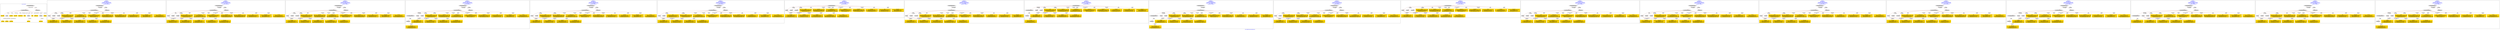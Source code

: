 digraph n0 {
fontcolor="blue"
remincross="true"
label="s25-s-oakland-museum-paintings.json"
subgraph cluster_0 {
label="1-correct model"
n2[style="filled",color="white",fillcolor="lightgray",label="CulturalHeritageObject1"];
n3[shape="plaintext",style="filled",fillcolor="gold",label="Date_made"];
n4[style="filled",color="white",fillcolor="lightgray",label="Person1"];
n5[shape="plaintext",style="filled",fillcolor="gold",label="Inscription"];
n6[shape="plaintext",style="filled",fillcolor="gold",label="Dimensions"];
n7[shape="plaintext",style="filled",fillcolor="gold",label="Subtype_of_Art"];
n8[shape="plaintext",style="filled",fillcolor="gold",label="Credit"];
n9[style="filled",color="white",fillcolor="lightgray",label="Concept1"];
n10[shape="plaintext",style="filled",fillcolor="gold",label="Title"];
n11[shape="plaintext",style="filled",fillcolor="gold",label="Accession_id"];
n12[style="filled",color="white",fillcolor="lightgray",label="Concept2"];
n13[shape="plaintext",style="filled",fillcolor="gold",label="birthDate"];
n14[shape="plaintext",style="filled",fillcolor="gold",label="deathDate"];
n15[shape="plaintext",style="filled",fillcolor="gold",label="ArtistName"];
n16[style="filled",color="white",fillcolor="lightgray",label="EuropeanaAggregation1"];
n17[style="filled",color="white",fillcolor="lightgray",label="WebResource1"];
n18[shape="plaintext",style="filled",fillcolor="gold",label="Pic_URL"];
n19[shape="plaintext",style="filled",fillcolor="gold",label="Keywords"];
n20[shape="plaintext",style="filled",fillcolor="gold",label="Type_of_Art"];
}
subgraph cluster_1 {
label="candidate 0\nlink coherence:1.0\nnode coherence:1.0\nconfidence:0.508545451337866\nmapping score:0.6054125863433912\ncost:17.99984\n-precision:0.89-recall:0.89"
n22[style="filled",color="white",fillcolor="lightgray",label="CulturalHeritageObject1"];
n23[style="filled",color="white",fillcolor="lightgray",label="Person1"];
n24[style="filled",color="white",fillcolor="lightgray",label="Concept1"];
n25[style="filled",color="white",fillcolor="lightgray",label="Concept2"];
n26[style="filled",color="white",fillcolor="lightgray",label="EuropeanaAggregation1"];
n27[style="filled",color="white",fillcolor="lightgray",label="WebResource1"];
n28[shape="plaintext",style="filled",fillcolor="gold",label="Credit\n[CulturalHeritageObject,provenance,0.732]\n[CulturalHeritageObject,description,0.153]\n[CulturalHeritageObject,title,0.059]\n[Document,classLink,0.056]"];
n29[shape="plaintext",style="filled",fillcolor="gold",label="Keywords\n[Concept,prefLabel,0.372]\n[CulturalHeritageObject,description,0.276]\n[Document,classLink,0.206]\n[CulturalHeritageObject,title,0.145]"];
n30[shape="plaintext",style="filled",fillcolor="gold",label="Pic_URL\n[WebResource,classLink,0.642]\n[Document,classLink,0.32]\n[CulturalHeritageObject,description,0.035]\n[Person,nameOfThePerson,0.003]"];
n31[shape="plaintext",style="filled",fillcolor="gold",label="Subtype_of_Art\n[CulturalHeritageObject,medium,0.772]\n[Concept,prefLabel,0.123]\n[CulturalHeritageObject,provenance,0.069]\n[CulturalHeritageObject,description,0.036]"];
n32[shape="plaintext",style="filled",fillcolor="gold",label="Accession_id\n[CulturalHeritageObject,extent,0.457]\n[CulturalHeritageObject,accessionNumber,0.3]\n[WebResource,classLink,0.127]\n[Person,dateOfDeath,0.116]"];
n33[shape="plaintext",style="filled",fillcolor="gold",label="Dimensions\n[CulturalHeritageObject,extent,0.743]\n[CulturalHeritageObject,provenance,0.143]\n[CulturalHeritageObject,description,0.075]\n[Person,nameOfThePerson,0.039]"];
n34[shape="plaintext",style="filled",fillcolor="gold",label="Inscription\n[CulturalHeritageObject,description,0.373]\n[CulturalHeritageObject,provenance,0.309]\n[Person,biographicalInformation,0.209]\n[CulturalHeritageObject,title,0.109]"];
n35[shape="plaintext",style="filled",fillcolor="gold",label="Type_of_Art\n[Concept,prefLabel,0.656]\n[CulturalHeritageObject,description,0.129]\n[Person,biographicalInformation,0.111]\n[CulturalHeritageObject,created,0.105]"];
n36[shape="plaintext",style="filled",fillcolor="gold",label="birthDate\n[Person,dateOfBirth,0.393]\n[CulturalHeritageObject,created,0.298]\n[Person,dateOfDeath,0.27]\n[CulturalHeritageObject,provenance,0.039]"];
n37[shape="plaintext",style="filled",fillcolor="gold",label="Title\n[CulturalHeritageObject,title,0.35]\n[CulturalHeritageObject,description,0.319]\n[Document,classLink,0.182]\n[CulturalHeritageObject,provenance,0.148]"];
n38[shape="plaintext",style="filled",fillcolor="gold",label="ArtistName\n[Person,nameOfThePerson,0.43]\n[CulturalHeritageObject,description,0.204]\n[Document,classLink,0.189]\n[CulturalHeritageObject,provenance,0.177]"];
n39[shape="plaintext",style="filled",fillcolor="gold",label="Date_made\n[CulturalHeritageObject,created,0.487]\n[Person,dateOfDeath,0.255]\n[Person,dateOfBirth,0.157]\n[CulturalHeritageObject,provenance,0.101]"];
n40[shape="plaintext",style="filled",fillcolor="gold",label="deathDate\n[CulturalHeritageObject,created,0.458]\n[Person,dateOfDeath,0.361]\n[CulturalHeritageObject,provenance,0.102]\n[Person,biographicalInformation,0.079]"];
}
subgraph cluster_2 {
label="candidate 1\nlink coherence:1.0\nnode coherence:1.0\nconfidence:0.508545451337866\nmapping score:0.6054125863433912\ncost:17.9999\n-precision:0.83-recall:0.83"
n42[style="filled",color="white",fillcolor="lightgray",label="CulturalHeritageObject1"];
n43[style="filled",color="white",fillcolor="lightgray",label="Person2"];
n44[style="filled",color="white",fillcolor="lightgray",label="Concept1"];
n45[style="filled",color="white",fillcolor="lightgray",label="Concept2"];
n46[style="filled",color="white",fillcolor="lightgray",label="EuropeanaAggregation1"];
n47[style="filled",color="white",fillcolor="lightgray",label="WebResource1"];
n48[shape="plaintext",style="filled",fillcolor="gold",label="Credit\n[CulturalHeritageObject,provenance,0.732]\n[CulturalHeritageObject,description,0.153]\n[CulturalHeritageObject,title,0.059]\n[Document,classLink,0.056]"];
n49[shape="plaintext",style="filled",fillcolor="gold",label="Keywords\n[Concept,prefLabel,0.372]\n[CulturalHeritageObject,description,0.276]\n[Document,classLink,0.206]\n[CulturalHeritageObject,title,0.145]"];
n50[shape="plaintext",style="filled",fillcolor="gold",label="Pic_URL\n[WebResource,classLink,0.642]\n[Document,classLink,0.32]\n[CulturalHeritageObject,description,0.035]\n[Person,nameOfThePerson,0.003]"];
n51[shape="plaintext",style="filled",fillcolor="gold",label="Subtype_of_Art\n[CulturalHeritageObject,medium,0.772]\n[Concept,prefLabel,0.123]\n[CulturalHeritageObject,provenance,0.069]\n[CulturalHeritageObject,description,0.036]"];
n52[shape="plaintext",style="filled",fillcolor="gold",label="ArtistName\n[Person,nameOfThePerson,0.43]\n[CulturalHeritageObject,description,0.204]\n[Document,classLink,0.189]\n[CulturalHeritageObject,provenance,0.177]"];
n53[shape="plaintext",style="filled",fillcolor="gold",label="Accession_id\n[CulturalHeritageObject,extent,0.457]\n[CulturalHeritageObject,accessionNumber,0.3]\n[WebResource,classLink,0.127]\n[Person,dateOfDeath,0.116]"];
n54[shape="plaintext",style="filled",fillcolor="gold",label="Dimensions\n[CulturalHeritageObject,extent,0.743]\n[CulturalHeritageObject,provenance,0.143]\n[CulturalHeritageObject,description,0.075]\n[Person,nameOfThePerson,0.039]"];
n55[shape="plaintext",style="filled",fillcolor="gold",label="Inscription\n[CulturalHeritageObject,description,0.373]\n[CulturalHeritageObject,provenance,0.309]\n[Person,biographicalInformation,0.209]\n[CulturalHeritageObject,title,0.109]"];
n56[shape="plaintext",style="filled",fillcolor="gold",label="Type_of_Art\n[Concept,prefLabel,0.656]\n[CulturalHeritageObject,description,0.129]\n[Person,biographicalInformation,0.111]\n[CulturalHeritageObject,created,0.105]"];
n57[shape="plaintext",style="filled",fillcolor="gold",label="Title\n[CulturalHeritageObject,title,0.35]\n[CulturalHeritageObject,description,0.319]\n[Document,classLink,0.182]\n[CulturalHeritageObject,provenance,0.148]"];
n58[shape="plaintext",style="filled",fillcolor="gold",label="deathDate\n[CulturalHeritageObject,created,0.458]\n[Person,dateOfDeath,0.361]\n[CulturalHeritageObject,provenance,0.102]\n[Person,biographicalInformation,0.079]"];
n59[shape="plaintext",style="filled",fillcolor="gold",label="Date_made\n[CulturalHeritageObject,created,0.487]\n[Person,dateOfDeath,0.255]\n[Person,dateOfBirth,0.157]\n[CulturalHeritageObject,provenance,0.101]"];
n60[shape="plaintext",style="filled",fillcolor="gold",label="birthDate\n[Person,dateOfBirth,0.393]\n[CulturalHeritageObject,created,0.298]\n[Person,dateOfDeath,0.27]\n[CulturalHeritageObject,provenance,0.039]"];
}
subgraph cluster_3 {
label="candidate 10\nlink coherence:1.0\nnode coherence:1.0\nconfidence:0.4885370163618867\nmapping score:0.5987431080180649\ncost:17.99985\n-precision:0.72-recall:0.72"
n62[style="filled",color="white",fillcolor="lightgray",label="CulturalHeritageObject1"];
n63[style="filled",color="white",fillcolor="lightgray",label="Person1"];
n64[style="filled",color="white",fillcolor="lightgray",label="Concept1"];
n65[style="filled",color="white",fillcolor="lightgray",label="Document1"];
n66[style="filled",color="white",fillcolor="lightgray",label="EuropeanaAggregation1"];
n67[style="filled",color="white",fillcolor="lightgray",label="WebResource1"];
n68[shape="plaintext",style="filled",fillcolor="gold",label="Type_of_Art\n[Concept,prefLabel,0.656]\n[CulturalHeritageObject,description,0.129]\n[Person,biographicalInformation,0.111]\n[CulturalHeritageObject,created,0.105]"];
n69[shape="plaintext",style="filled",fillcolor="gold",label="Credit\n[CulturalHeritageObject,provenance,0.732]\n[CulturalHeritageObject,description,0.153]\n[CulturalHeritageObject,title,0.059]\n[Document,classLink,0.056]"];
n70[shape="plaintext",style="filled",fillcolor="gold",label="Pic_URL\n[WebResource,classLink,0.642]\n[Document,classLink,0.32]\n[CulturalHeritageObject,description,0.035]\n[Person,nameOfThePerson,0.003]"];
n71[shape="plaintext",style="filled",fillcolor="gold",label="Inscription\n[CulturalHeritageObject,description,0.373]\n[CulturalHeritageObject,provenance,0.309]\n[Person,biographicalInformation,0.209]\n[CulturalHeritageObject,title,0.109]"];
n72[shape="plaintext",style="filled",fillcolor="gold",label="Subtype_of_Art\n[CulturalHeritageObject,medium,0.772]\n[Concept,prefLabel,0.123]\n[CulturalHeritageObject,provenance,0.069]\n[CulturalHeritageObject,description,0.036]"];
n73[shape="plaintext",style="filled",fillcolor="gold",label="Accession_id\n[CulturalHeritageObject,extent,0.457]\n[CulturalHeritageObject,accessionNumber,0.3]\n[WebResource,classLink,0.127]\n[Person,dateOfDeath,0.116]"];
n74[shape="plaintext",style="filled",fillcolor="gold",label="Dimensions\n[CulturalHeritageObject,extent,0.743]\n[CulturalHeritageObject,provenance,0.143]\n[CulturalHeritageObject,description,0.075]\n[Person,nameOfThePerson,0.039]"];
n75[shape="plaintext",style="filled",fillcolor="gold",label="Title\n[CulturalHeritageObject,title,0.35]\n[CulturalHeritageObject,description,0.319]\n[Document,classLink,0.182]\n[CulturalHeritageObject,provenance,0.148]"];
n76[shape="plaintext",style="filled",fillcolor="gold",label="Keywords\n[Concept,prefLabel,0.372]\n[CulturalHeritageObject,description,0.276]\n[Document,classLink,0.206]\n[CulturalHeritageObject,title,0.145]"];
n77[shape="plaintext",style="filled",fillcolor="gold",label="birthDate\n[Person,dateOfBirth,0.393]\n[CulturalHeritageObject,created,0.298]\n[Person,dateOfDeath,0.27]\n[CulturalHeritageObject,provenance,0.039]"];
n78[shape="plaintext",style="filled",fillcolor="gold",label="ArtistName\n[Person,nameOfThePerson,0.43]\n[CulturalHeritageObject,description,0.204]\n[Document,classLink,0.189]\n[CulturalHeritageObject,provenance,0.177]"];
n79[shape="plaintext",style="filled",fillcolor="gold",label="Date_made\n[CulturalHeritageObject,created,0.487]\n[Person,dateOfDeath,0.255]\n[Person,dateOfBirth,0.157]\n[CulturalHeritageObject,provenance,0.101]"];
n80[shape="plaintext",style="filled",fillcolor="gold",label="deathDate\n[CulturalHeritageObject,created,0.458]\n[Person,dateOfDeath,0.361]\n[CulturalHeritageObject,provenance,0.102]\n[Person,biographicalInformation,0.079]"];
}
subgraph cluster_4 {
label="candidate 11\nlink coherence:1.0\nnode coherence:1.0\nconfidence:0.4885370163618867\nmapping score:0.5987431080180649\ncost:18.99984\n-precision:0.68-recall:0.72"
n82[style="filled",color="white",fillcolor="lightgray",label="CulturalHeritageObject1"];
n83[style="filled",color="white",fillcolor="lightgray",label="CulturalHeritageObject2"];
n84[style="filled",color="white",fillcolor="lightgray",label="Person1"];
n85[style="filled",color="white",fillcolor="lightgray",label="Concept1"];
n86[style="filled",color="white",fillcolor="lightgray",label="Document2"];
n87[style="filled",color="white",fillcolor="lightgray",label="EuropeanaAggregation1"];
n88[style="filled",color="white",fillcolor="lightgray",label="WebResource1"];
n89[shape="plaintext",style="filled",fillcolor="gold",label="Type_of_Art\n[Concept,prefLabel,0.656]\n[CulturalHeritageObject,description,0.129]\n[Person,biographicalInformation,0.111]\n[CulturalHeritageObject,created,0.105]"];
n90[shape="plaintext",style="filled",fillcolor="gold",label="Credit\n[CulturalHeritageObject,provenance,0.732]\n[CulturalHeritageObject,description,0.153]\n[CulturalHeritageObject,title,0.059]\n[Document,classLink,0.056]"];
n91[shape="plaintext",style="filled",fillcolor="gold",label="Pic_URL\n[WebResource,classLink,0.642]\n[Document,classLink,0.32]\n[CulturalHeritageObject,description,0.035]\n[Person,nameOfThePerson,0.003]"];
n92[shape="plaintext",style="filled",fillcolor="gold",label="Keywords\n[Concept,prefLabel,0.372]\n[CulturalHeritageObject,description,0.276]\n[Document,classLink,0.206]\n[CulturalHeritageObject,title,0.145]"];
n93[shape="plaintext",style="filled",fillcolor="gold",label="Inscription\n[CulturalHeritageObject,description,0.373]\n[CulturalHeritageObject,provenance,0.309]\n[Person,biographicalInformation,0.209]\n[CulturalHeritageObject,title,0.109]"];
n94[shape="plaintext",style="filled",fillcolor="gold",label="Subtype_of_Art\n[CulturalHeritageObject,medium,0.772]\n[Concept,prefLabel,0.123]\n[CulturalHeritageObject,provenance,0.069]\n[CulturalHeritageObject,description,0.036]"];
n95[shape="plaintext",style="filled",fillcolor="gold",label="Accession_id\n[CulturalHeritageObject,extent,0.457]\n[CulturalHeritageObject,accessionNumber,0.3]\n[WebResource,classLink,0.127]\n[Person,dateOfDeath,0.116]"];
n96[shape="plaintext",style="filled",fillcolor="gold",label="Dimensions\n[CulturalHeritageObject,extent,0.743]\n[CulturalHeritageObject,provenance,0.143]\n[CulturalHeritageObject,description,0.075]\n[Person,nameOfThePerson,0.039]"];
n97[shape="plaintext",style="filled",fillcolor="gold",label="Title\n[CulturalHeritageObject,title,0.35]\n[CulturalHeritageObject,description,0.319]\n[Document,classLink,0.182]\n[CulturalHeritageObject,provenance,0.148]"];
n98[shape="plaintext",style="filled",fillcolor="gold",label="birthDate\n[Person,dateOfBirth,0.393]\n[CulturalHeritageObject,created,0.298]\n[Person,dateOfDeath,0.27]\n[CulturalHeritageObject,provenance,0.039]"];
n99[shape="plaintext",style="filled",fillcolor="gold",label="ArtistName\n[Person,nameOfThePerson,0.43]\n[CulturalHeritageObject,description,0.204]\n[Document,classLink,0.189]\n[CulturalHeritageObject,provenance,0.177]"];
n100[shape="plaintext",style="filled",fillcolor="gold",label="Date_made\n[CulturalHeritageObject,created,0.487]\n[Person,dateOfDeath,0.255]\n[Person,dateOfBirth,0.157]\n[CulturalHeritageObject,provenance,0.101]"];
n101[shape="plaintext",style="filled",fillcolor="gold",label="deathDate\n[CulturalHeritageObject,created,0.458]\n[Person,dateOfDeath,0.361]\n[CulturalHeritageObject,provenance,0.102]\n[Person,biographicalInformation,0.079]"];
}
subgraph cluster_5 {
label="candidate 12\nlink coherence:1.0\nnode coherence:1.0\nconfidence:0.4838183326811843\nmapping score:0.6099907262783435\ncost:16.99985\n-precision:0.76-recall:0.72"
n103[style="filled",color="white",fillcolor="lightgray",label="CulturalHeritageObject1"];
n104[style="filled",color="white",fillcolor="lightgray",label="Person1"];
n105[style="filled",color="white",fillcolor="lightgray",label="Concept1"];
n106[style="filled",color="white",fillcolor="lightgray",label="EuropeanaAggregation1"];
n107[style="filled",color="white",fillcolor="lightgray",label="WebResource1"];
n108[shape="plaintext",style="filled",fillcolor="gold",label="Type_of_Art\n[Concept,prefLabel,0.656]\n[CulturalHeritageObject,description,0.129]\n[Person,biographicalInformation,0.111]\n[CulturalHeritageObject,created,0.105]"];
n109[shape="plaintext",style="filled",fillcolor="gold",label="Credit\n[CulturalHeritageObject,provenance,0.732]\n[CulturalHeritageObject,description,0.153]\n[CulturalHeritageObject,title,0.059]\n[Document,classLink,0.056]"];
n110[shape="plaintext",style="filled",fillcolor="gold",label="Pic_URL\n[WebResource,classLink,0.642]\n[Document,classLink,0.32]\n[CulturalHeritageObject,description,0.035]\n[Person,nameOfThePerson,0.003]"];
n111[shape="plaintext",style="filled",fillcolor="gold",label="Inscription\n[CulturalHeritageObject,description,0.373]\n[CulturalHeritageObject,provenance,0.309]\n[Person,biographicalInformation,0.209]\n[CulturalHeritageObject,title,0.109]"];
n112[shape="plaintext",style="filled",fillcolor="gold",label="Subtype_of_Art\n[CulturalHeritageObject,medium,0.772]\n[Concept,prefLabel,0.123]\n[CulturalHeritageObject,provenance,0.069]\n[CulturalHeritageObject,description,0.036]"];
n113[shape="plaintext",style="filled",fillcolor="gold",label="Accession_id\n[CulturalHeritageObject,extent,0.457]\n[CulturalHeritageObject,accessionNumber,0.3]\n[WebResource,classLink,0.127]\n[Person,dateOfDeath,0.116]"];
n114[shape="plaintext",style="filled",fillcolor="gold",label="Dimensions\n[CulturalHeritageObject,extent,0.743]\n[CulturalHeritageObject,provenance,0.143]\n[CulturalHeritageObject,description,0.075]\n[Person,nameOfThePerson,0.039]"];
n115[shape="plaintext",style="filled",fillcolor="gold",label="Title\n[CulturalHeritageObject,title,0.35]\n[CulturalHeritageObject,description,0.319]\n[Document,classLink,0.182]\n[CulturalHeritageObject,provenance,0.148]"];
n116[shape="plaintext",style="filled",fillcolor="gold",label="birthDate\n[Person,dateOfBirth,0.393]\n[CulturalHeritageObject,created,0.298]\n[Person,dateOfDeath,0.27]\n[CulturalHeritageObject,provenance,0.039]"];
n117[shape="plaintext",style="filled",fillcolor="gold",label="ArtistName\n[Person,nameOfThePerson,0.43]\n[CulturalHeritageObject,description,0.204]\n[Document,classLink,0.189]\n[CulturalHeritageObject,provenance,0.177]"];
n118[shape="plaintext",style="filled",fillcolor="gold",label="Keywords\n[Concept,prefLabel,0.372]\n[CulturalHeritageObject,description,0.276]\n[Document,classLink,0.206]\n[CulturalHeritageObject,title,0.145]"];
n119[shape="plaintext",style="filled",fillcolor="gold",label="Date_made\n[CulturalHeritageObject,created,0.487]\n[Person,dateOfDeath,0.255]\n[Person,dateOfBirth,0.157]\n[CulturalHeritageObject,provenance,0.101]"];
n120[shape="plaintext",style="filled",fillcolor="gold",label="deathDate\n[CulturalHeritageObject,created,0.458]\n[Person,dateOfDeath,0.361]\n[CulturalHeritageObject,provenance,0.102]\n[Person,biographicalInformation,0.079]"];
}
subgraph cluster_6 {
label="candidate 13\nlink coherence:1.0\nnode coherence:1.0\nconfidence:0.47553365289499194\nmapping score:0.6072291663496127\ncost:16.99985\n-precision:0.82-recall:0.78"
n122[style="filled",color="white",fillcolor="lightgray",label="CulturalHeritageObject1"];
n123[style="filled",color="white",fillcolor="lightgray",label="Person1"];
n124[style="filled",color="white",fillcolor="lightgray",label="Concept1"];
n125[style="filled",color="white",fillcolor="lightgray",label="EuropeanaAggregation1"];
n126[style="filled",color="white",fillcolor="lightgray",label="WebResource1"];
n127[shape="plaintext",style="filled",fillcolor="gold",label="Type_of_Art\n[Concept,prefLabel,0.656]\n[CulturalHeritageObject,description,0.129]\n[Person,biographicalInformation,0.111]\n[CulturalHeritageObject,created,0.105]"];
n128[shape="plaintext",style="filled",fillcolor="gold",label="Title\n[CulturalHeritageObject,title,0.35]\n[CulturalHeritageObject,description,0.319]\n[Document,classLink,0.182]\n[CulturalHeritageObject,provenance,0.148]"];
n129[shape="plaintext",style="filled",fillcolor="gold",label="Pic_URL\n[WebResource,classLink,0.642]\n[Document,classLink,0.32]\n[CulturalHeritageObject,description,0.035]\n[Person,nameOfThePerson,0.003]"];
n130[shape="plaintext",style="filled",fillcolor="gold",label="Credit\n[CulturalHeritageObject,provenance,0.732]\n[CulturalHeritageObject,description,0.153]\n[CulturalHeritageObject,title,0.059]\n[Document,classLink,0.056]"];
n131[shape="plaintext",style="filled",fillcolor="gold",label="Subtype_of_Art\n[CulturalHeritageObject,medium,0.772]\n[Concept,prefLabel,0.123]\n[CulturalHeritageObject,provenance,0.069]\n[CulturalHeritageObject,description,0.036]"];
n132[shape="plaintext",style="filled",fillcolor="gold",label="Accession_id\n[CulturalHeritageObject,extent,0.457]\n[CulturalHeritageObject,accessionNumber,0.3]\n[WebResource,classLink,0.127]\n[Person,dateOfDeath,0.116]"];
n133[shape="plaintext",style="filled",fillcolor="gold",label="Dimensions\n[CulturalHeritageObject,extent,0.743]\n[CulturalHeritageObject,provenance,0.143]\n[CulturalHeritageObject,description,0.075]\n[Person,nameOfThePerson,0.039]"];
n134[shape="plaintext",style="filled",fillcolor="gold",label="Inscription\n[CulturalHeritageObject,description,0.373]\n[CulturalHeritageObject,provenance,0.309]\n[Person,biographicalInformation,0.209]\n[CulturalHeritageObject,title,0.109]"];
n135[shape="plaintext",style="filled",fillcolor="gold",label="birthDate\n[Person,dateOfBirth,0.393]\n[CulturalHeritageObject,created,0.298]\n[Person,dateOfDeath,0.27]\n[CulturalHeritageObject,provenance,0.039]"];
n136[shape="plaintext",style="filled",fillcolor="gold",label="ArtistName\n[Person,nameOfThePerson,0.43]\n[CulturalHeritageObject,description,0.204]\n[Document,classLink,0.189]\n[CulturalHeritageObject,provenance,0.177]"];
n137[shape="plaintext",style="filled",fillcolor="gold",label="Keywords\n[Concept,prefLabel,0.372]\n[CulturalHeritageObject,description,0.276]\n[Document,classLink,0.206]\n[CulturalHeritageObject,title,0.145]"];
n138[shape="plaintext",style="filled",fillcolor="gold",label="Date_made\n[CulturalHeritageObject,created,0.487]\n[Person,dateOfDeath,0.255]\n[Person,dateOfBirth,0.157]\n[CulturalHeritageObject,provenance,0.101]"];
n139[shape="plaintext",style="filled",fillcolor="gold",label="deathDate\n[CulturalHeritageObject,created,0.458]\n[Person,dateOfDeath,0.361]\n[CulturalHeritageObject,provenance,0.102]\n[Person,biographicalInformation,0.079]"];
}
subgraph cluster_7 {
label="candidate 14\nlink coherence:1.0\nnode coherence:1.0\nconfidence:0.4715002692559871\nmapping score:0.6058847051366111\ncost:15.99993\n-precision:0.69-recall:0.61"
n141[style="filled",color="white",fillcolor="lightgray",label="CulturalHeritageObject1"];
n142[style="filled",color="white",fillcolor="lightgray",label="Person1"];
n143[style="filled",color="white",fillcolor="lightgray",label="Concept1"];
n144[style="filled",color="white",fillcolor="lightgray",label="Document1"];
n145[shape="plaintext",style="filled",fillcolor="gold",label="Type_of_Art\n[Concept,prefLabel,0.656]\n[CulturalHeritageObject,description,0.129]\n[Person,biographicalInformation,0.111]\n[CulturalHeritageObject,created,0.105]"];
n146[shape="plaintext",style="filled",fillcolor="gold",label="Credit\n[CulturalHeritageObject,provenance,0.732]\n[CulturalHeritageObject,description,0.153]\n[CulturalHeritageObject,title,0.059]\n[Document,classLink,0.056]"];
n147[shape="plaintext",style="filled",fillcolor="gold",label="Inscription\n[CulturalHeritageObject,description,0.373]\n[CulturalHeritageObject,provenance,0.309]\n[Person,biographicalInformation,0.209]\n[CulturalHeritageObject,title,0.109]"];
n148[shape="plaintext",style="filled",fillcolor="gold",label="Subtype_of_Art\n[CulturalHeritageObject,medium,0.772]\n[Concept,prefLabel,0.123]\n[CulturalHeritageObject,provenance,0.069]\n[CulturalHeritageObject,description,0.036]"];
n149[shape="plaintext",style="filled",fillcolor="gold",label="Accession_id\n[CulturalHeritageObject,extent,0.457]\n[CulturalHeritageObject,accessionNumber,0.3]\n[WebResource,classLink,0.127]\n[Person,dateOfDeath,0.116]"];
n150[shape="plaintext",style="filled",fillcolor="gold",label="Dimensions\n[CulturalHeritageObject,extent,0.743]\n[CulturalHeritageObject,provenance,0.143]\n[CulturalHeritageObject,description,0.075]\n[Person,nameOfThePerson,0.039]"];
n151[shape="plaintext",style="filled",fillcolor="gold",label="Keywords\n[Concept,prefLabel,0.372]\n[CulturalHeritageObject,description,0.276]\n[Document,classLink,0.206]\n[CulturalHeritageObject,title,0.145]"];
n152[shape="plaintext",style="filled",fillcolor="gold",label="Pic_URL\n[WebResource,classLink,0.642]\n[Document,classLink,0.32]\n[CulturalHeritageObject,description,0.035]\n[Person,nameOfThePerson,0.003]"];
n153[shape="plaintext",style="filled",fillcolor="gold",label="birthDate\n[Person,dateOfBirth,0.393]\n[CulturalHeritageObject,created,0.298]\n[Person,dateOfDeath,0.27]\n[CulturalHeritageObject,provenance,0.039]"];
n154[shape="plaintext",style="filled",fillcolor="gold",label="Title\n[CulturalHeritageObject,title,0.35]\n[CulturalHeritageObject,description,0.319]\n[Document,classLink,0.182]\n[CulturalHeritageObject,provenance,0.148]"];
n155[shape="plaintext",style="filled",fillcolor="gold",label="ArtistName\n[Person,nameOfThePerson,0.43]\n[CulturalHeritageObject,description,0.204]\n[Document,classLink,0.189]\n[CulturalHeritageObject,provenance,0.177]"];
n156[shape="plaintext",style="filled",fillcolor="gold",label="Date_made\n[CulturalHeritageObject,created,0.487]\n[Person,dateOfDeath,0.255]\n[Person,dateOfBirth,0.157]\n[CulturalHeritageObject,provenance,0.101]"];
n157[shape="plaintext",style="filled",fillcolor="gold",label="deathDate\n[CulturalHeritageObject,created,0.458]\n[Person,dateOfDeath,0.361]\n[CulturalHeritageObject,provenance,0.102]\n[Person,biographicalInformation,0.079]"];
}
subgraph cluster_8 {
label="candidate 15\nlink coherence:1.0\nnode coherence:1.0\nconfidence:0.4715002692559871\nmapping score:0.6058847051366111\ncost:16.99989\n-precision:0.71-recall:0.67"
n159[style="filled",color="white",fillcolor="lightgray",label="CulturalHeritageObject1"];
n160[style="filled",color="white",fillcolor="lightgray",label="Person1"];
n161[style="filled",color="white",fillcolor="lightgray",label="Concept1"];
n162[style="filled",color="white",fillcolor="lightgray",label="Document1"];
n163[style="filled",color="white",fillcolor="lightgray",label="EuropeanaAggregation1"];
n164[shape="plaintext",style="filled",fillcolor="gold",label="Type_of_Art\n[Concept,prefLabel,0.656]\n[CulturalHeritageObject,description,0.129]\n[Person,biographicalInformation,0.111]\n[CulturalHeritageObject,created,0.105]"];
n165[shape="plaintext",style="filled",fillcolor="gold",label="Credit\n[CulturalHeritageObject,provenance,0.732]\n[CulturalHeritageObject,description,0.153]\n[CulturalHeritageObject,title,0.059]\n[Document,classLink,0.056]"];
n166[shape="plaintext",style="filled",fillcolor="gold",label="Inscription\n[CulturalHeritageObject,description,0.373]\n[CulturalHeritageObject,provenance,0.309]\n[Person,biographicalInformation,0.209]\n[CulturalHeritageObject,title,0.109]"];
n167[shape="plaintext",style="filled",fillcolor="gold",label="Subtype_of_Art\n[CulturalHeritageObject,medium,0.772]\n[Concept,prefLabel,0.123]\n[CulturalHeritageObject,provenance,0.069]\n[CulturalHeritageObject,description,0.036]"];
n168[shape="plaintext",style="filled",fillcolor="gold",label="Accession_id\n[CulturalHeritageObject,extent,0.457]\n[CulturalHeritageObject,accessionNumber,0.3]\n[WebResource,classLink,0.127]\n[Person,dateOfDeath,0.116]"];
n169[shape="plaintext",style="filled",fillcolor="gold",label="Dimensions\n[CulturalHeritageObject,extent,0.743]\n[CulturalHeritageObject,provenance,0.143]\n[CulturalHeritageObject,description,0.075]\n[Person,nameOfThePerson,0.039]"];
n170[shape="plaintext",style="filled",fillcolor="gold",label="Keywords\n[Concept,prefLabel,0.372]\n[CulturalHeritageObject,description,0.276]\n[Document,classLink,0.206]\n[CulturalHeritageObject,title,0.145]"];
n171[shape="plaintext",style="filled",fillcolor="gold",label="Pic_URL\n[WebResource,classLink,0.642]\n[Document,classLink,0.32]\n[CulturalHeritageObject,description,0.035]\n[Person,nameOfThePerson,0.003]"];
n172[shape="plaintext",style="filled",fillcolor="gold",label="birthDate\n[Person,dateOfBirth,0.393]\n[CulturalHeritageObject,created,0.298]\n[Person,dateOfDeath,0.27]\n[CulturalHeritageObject,provenance,0.039]"];
n173[shape="plaintext",style="filled",fillcolor="gold",label="Title\n[CulturalHeritageObject,title,0.35]\n[CulturalHeritageObject,description,0.319]\n[Document,classLink,0.182]\n[CulturalHeritageObject,provenance,0.148]"];
n174[shape="plaintext",style="filled",fillcolor="gold",label="ArtistName\n[Person,nameOfThePerson,0.43]\n[CulturalHeritageObject,description,0.204]\n[Document,classLink,0.189]\n[CulturalHeritageObject,provenance,0.177]"];
n175[shape="plaintext",style="filled",fillcolor="gold",label="Date_made\n[CulturalHeritageObject,created,0.487]\n[Person,dateOfDeath,0.255]\n[Person,dateOfBirth,0.157]\n[CulturalHeritageObject,provenance,0.101]"];
n176[shape="plaintext",style="filled",fillcolor="gold",label="deathDate\n[CulturalHeritageObject,created,0.458]\n[Person,dateOfDeath,0.361]\n[CulturalHeritageObject,provenance,0.102]\n[Person,biographicalInformation,0.079]"];
}
subgraph cluster_9 {
label="candidate 16\nlink coherence:1.0\nnode coherence:1.0\nconfidence:0.4715002692559871\nmapping score:0.6058847051366111\ncost:16.99992\n-precision:0.65-recall:0.61"
n178[style="filled",color="white",fillcolor="lightgray",label="CulturalHeritageObject1"];
n179[style="filled",color="white",fillcolor="lightgray",label="CulturalHeritageObject2"];
n180[style="filled",color="white",fillcolor="lightgray",label="Person1"];
n181[style="filled",color="white",fillcolor="lightgray",label="Concept1"];
n182[style="filled",color="white",fillcolor="lightgray",label="Document2"];
n183[shape="plaintext",style="filled",fillcolor="gold",label="Type_of_Art\n[Concept,prefLabel,0.656]\n[CulturalHeritageObject,description,0.129]\n[Person,biographicalInformation,0.111]\n[CulturalHeritageObject,created,0.105]"];
n184[shape="plaintext",style="filled",fillcolor="gold",label="Credit\n[CulturalHeritageObject,provenance,0.732]\n[CulturalHeritageObject,description,0.153]\n[CulturalHeritageObject,title,0.059]\n[Document,classLink,0.056]"];
n185[shape="plaintext",style="filled",fillcolor="gold",label="Pic_URL\n[WebResource,classLink,0.642]\n[Document,classLink,0.32]\n[CulturalHeritageObject,description,0.035]\n[Person,nameOfThePerson,0.003]"];
n186[shape="plaintext",style="filled",fillcolor="gold",label="Inscription\n[CulturalHeritageObject,description,0.373]\n[CulturalHeritageObject,provenance,0.309]\n[Person,biographicalInformation,0.209]\n[CulturalHeritageObject,title,0.109]"];
n187[shape="plaintext",style="filled",fillcolor="gold",label="Subtype_of_Art\n[CulturalHeritageObject,medium,0.772]\n[Concept,prefLabel,0.123]\n[CulturalHeritageObject,provenance,0.069]\n[CulturalHeritageObject,description,0.036]"];
n188[shape="plaintext",style="filled",fillcolor="gold",label="Accession_id\n[CulturalHeritageObject,extent,0.457]\n[CulturalHeritageObject,accessionNumber,0.3]\n[WebResource,classLink,0.127]\n[Person,dateOfDeath,0.116]"];
n189[shape="plaintext",style="filled",fillcolor="gold",label="Dimensions\n[CulturalHeritageObject,extent,0.743]\n[CulturalHeritageObject,provenance,0.143]\n[CulturalHeritageObject,description,0.075]\n[Person,nameOfThePerson,0.039]"];
n190[shape="plaintext",style="filled",fillcolor="gold",label="Keywords\n[Concept,prefLabel,0.372]\n[CulturalHeritageObject,description,0.276]\n[Document,classLink,0.206]\n[CulturalHeritageObject,title,0.145]"];
n191[shape="plaintext",style="filled",fillcolor="gold",label="birthDate\n[Person,dateOfBirth,0.393]\n[CulturalHeritageObject,created,0.298]\n[Person,dateOfDeath,0.27]\n[CulturalHeritageObject,provenance,0.039]"];
n192[shape="plaintext",style="filled",fillcolor="gold",label="Title\n[CulturalHeritageObject,title,0.35]\n[CulturalHeritageObject,description,0.319]\n[Document,classLink,0.182]\n[CulturalHeritageObject,provenance,0.148]"];
n193[shape="plaintext",style="filled",fillcolor="gold",label="ArtistName\n[Person,nameOfThePerson,0.43]\n[CulturalHeritageObject,description,0.204]\n[Document,classLink,0.189]\n[CulturalHeritageObject,provenance,0.177]"];
n194[shape="plaintext",style="filled",fillcolor="gold",label="Date_made\n[CulturalHeritageObject,created,0.487]\n[Person,dateOfDeath,0.255]\n[Person,dateOfBirth,0.157]\n[CulturalHeritageObject,provenance,0.101]"];
n195[shape="plaintext",style="filled",fillcolor="gold",label="deathDate\n[CulturalHeritageObject,created,0.458]\n[Person,dateOfDeath,0.361]\n[CulturalHeritageObject,provenance,0.102]\n[Person,biographicalInformation,0.079]"];
}
subgraph cluster_10 {
label="candidate 17\nlink coherence:1.0\nnode coherence:1.0\nconfidence:0.4715002692559871\nmapping score:0.6058847051366111\ncost:17.99988\n-precision:0.67-recall:0.67"
n197[style="filled",color="white",fillcolor="lightgray",label="CulturalHeritageObject1"];
n198[style="filled",color="white",fillcolor="lightgray",label="CulturalHeritageObject2"];
n199[style="filled",color="white",fillcolor="lightgray",label="Person1"];
n200[style="filled",color="white",fillcolor="lightgray",label="Concept1"];
n201[style="filled",color="white",fillcolor="lightgray",label="Document2"];
n202[style="filled",color="white",fillcolor="lightgray",label="EuropeanaAggregation1"];
n203[shape="plaintext",style="filled",fillcolor="gold",label="Type_of_Art\n[Concept,prefLabel,0.656]\n[CulturalHeritageObject,description,0.129]\n[Person,biographicalInformation,0.111]\n[CulturalHeritageObject,created,0.105]"];
n204[shape="plaintext",style="filled",fillcolor="gold",label="Credit\n[CulturalHeritageObject,provenance,0.732]\n[CulturalHeritageObject,description,0.153]\n[CulturalHeritageObject,title,0.059]\n[Document,classLink,0.056]"];
n205[shape="plaintext",style="filled",fillcolor="gold",label="Pic_URL\n[WebResource,classLink,0.642]\n[Document,classLink,0.32]\n[CulturalHeritageObject,description,0.035]\n[Person,nameOfThePerson,0.003]"];
n206[shape="plaintext",style="filled",fillcolor="gold",label="Inscription\n[CulturalHeritageObject,description,0.373]\n[CulturalHeritageObject,provenance,0.309]\n[Person,biographicalInformation,0.209]\n[CulturalHeritageObject,title,0.109]"];
n207[shape="plaintext",style="filled",fillcolor="gold",label="Subtype_of_Art\n[CulturalHeritageObject,medium,0.772]\n[Concept,prefLabel,0.123]\n[CulturalHeritageObject,provenance,0.069]\n[CulturalHeritageObject,description,0.036]"];
n208[shape="plaintext",style="filled",fillcolor="gold",label="Accession_id\n[CulturalHeritageObject,extent,0.457]\n[CulturalHeritageObject,accessionNumber,0.3]\n[WebResource,classLink,0.127]\n[Person,dateOfDeath,0.116]"];
n209[shape="plaintext",style="filled",fillcolor="gold",label="Dimensions\n[CulturalHeritageObject,extent,0.743]\n[CulturalHeritageObject,provenance,0.143]\n[CulturalHeritageObject,description,0.075]\n[Person,nameOfThePerson,0.039]"];
n210[shape="plaintext",style="filled",fillcolor="gold",label="Keywords\n[Concept,prefLabel,0.372]\n[CulturalHeritageObject,description,0.276]\n[Document,classLink,0.206]\n[CulturalHeritageObject,title,0.145]"];
n211[shape="plaintext",style="filled",fillcolor="gold",label="birthDate\n[Person,dateOfBirth,0.393]\n[CulturalHeritageObject,created,0.298]\n[Person,dateOfDeath,0.27]\n[CulturalHeritageObject,provenance,0.039]"];
n212[shape="plaintext",style="filled",fillcolor="gold",label="Title\n[CulturalHeritageObject,title,0.35]\n[CulturalHeritageObject,description,0.319]\n[Document,classLink,0.182]\n[CulturalHeritageObject,provenance,0.148]"];
n213[shape="plaintext",style="filled",fillcolor="gold",label="ArtistName\n[Person,nameOfThePerson,0.43]\n[CulturalHeritageObject,description,0.204]\n[Document,classLink,0.189]\n[CulturalHeritageObject,provenance,0.177]"];
n214[shape="plaintext",style="filled",fillcolor="gold",label="Date_made\n[CulturalHeritageObject,created,0.487]\n[Person,dateOfDeath,0.255]\n[Person,dateOfBirth,0.157]\n[CulturalHeritageObject,provenance,0.101]"];
n215[shape="plaintext",style="filled",fillcolor="gold",label="deathDate\n[CulturalHeritageObject,created,0.458]\n[Person,dateOfDeath,0.361]\n[CulturalHeritageObject,provenance,0.102]\n[Person,biographicalInformation,0.079]"];
}
subgraph cluster_11 {
label="candidate 18\nlink coherence:1.0\nnode coherence:1.0\nconfidence:0.46314924667581736\nmapping score:0.6031010309432211\ncost:16.99985\n-precision:0.88-recall:0.83"
n217[style="filled",color="white",fillcolor="lightgray",label="CulturalHeritageObject1"];
n218[style="filled",color="white",fillcolor="lightgray",label="Person1"];
n219[style="filled",color="white",fillcolor="lightgray",label="Concept1"];
n220[style="filled",color="white",fillcolor="lightgray",label="EuropeanaAggregation1"];
n221[style="filled",color="white",fillcolor="lightgray",label="WebResource1"];
n222[shape="plaintext",style="filled",fillcolor="gold",label="Credit\n[CulturalHeritageObject,provenance,0.732]\n[CulturalHeritageObject,description,0.153]\n[CulturalHeritageObject,title,0.059]\n[Document,classLink,0.056]"];
n223[shape="plaintext",style="filled",fillcolor="gold",label="Keywords\n[Concept,prefLabel,0.372]\n[CulturalHeritageObject,description,0.276]\n[Document,classLink,0.206]\n[CulturalHeritageObject,title,0.145]"];
n224[shape="plaintext",style="filled",fillcolor="gold",label="Pic_URL\n[WebResource,classLink,0.642]\n[Document,classLink,0.32]\n[CulturalHeritageObject,description,0.035]\n[Person,nameOfThePerson,0.003]"];
n225[shape="plaintext",style="filled",fillcolor="gold",label="Inscription\n[CulturalHeritageObject,description,0.373]\n[CulturalHeritageObject,provenance,0.309]\n[Person,biographicalInformation,0.209]\n[CulturalHeritageObject,title,0.109]"];
n226[shape="plaintext",style="filled",fillcolor="gold",label="Subtype_of_Art\n[CulturalHeritageObject,medium,0.772]\n[Concept,prefLabel,0.123]\n[CulturalHeritageObject,provenance,0.069]\n[CulturalHeritageObject,description,0.036]"];
n227[shape="plaintext",style="filled",fillcolor="gold",label="Accession_id\n[CulturalHeritageObject,extent,0.457]\n[CulturalHeritageObject,accessionNumber,0.3]\n[WebResource,classLink,0.127]\n[Person,dateOfDeath,0.116]"];
n228[shape="plaintext",style="filled",fillcolor="gold",label="Dimensions\n[CulturalHeritageObject,extent,0.743]\n[CulturalHeritageObject,provenance,0.143]\n[CulturalHeritageObject,description,0.075]\n[Person,nameOfThePerson,0.039]"];
n229[shape="plaintext",style="filled",fillcolor="gold",label="Type_of_Art\n[Concept,prefLabel,0.656]\n[CulturalHeritageObject,description,0.129]\n[Person,biographicalInformation,0.111]\n[CulturalHeritageObject,created,0.105]"];
n230[shape="plaintext",style="filled",fillcolor="gold",label="birthDate\n[Person,dateOfBirth,0.393]\n[CulturalHeritageObject,created,0.298]\n[Person,dateOfDeath,0.27]\n[CulturalHeritageObject,provenance,0.039]"];
n231[shape="plaintext",style="filled",fillcolor="gold",label="Title\n[CulturalHeritageObject,title,0.35]\n[CulturalHeritageObject,description,0.319]\n[Document,classLink,0.182]\n[CulturalHeritageObject,provenance,0.148]"];
n232[shape="plaintext",style="filled",fillcolor="gold",label="ArtistName\n[Person,nameOfThePerson,0.43]\n[CulturalHeritageObject,description,0.204]\n[Document,classLink,0.189]\n[CulturalHeritageObject,provenance,0.177]"];
n233[shape="plaintext",style="filled",fillcolor="gold",label="Date_made\n[CulturalHeritageObject,created,0.487]\n[Person,dateOfDeath,0.255]\n[Person,dateOfBirth,0.157]\n[CulturalHeritageObject,provenance,0.101]"];
n234[shape="plaintext",style="filled",fillcolor="gold",label="deathDate\n[CulturalHeritageObject,created,0.458]\n[Person,dateOfDeath,0.361]\n[CulturalHeritageObject,provenance,0.102]\n[Person,biographicalInformation,0.079]"];
}
subgraph cluster_12 {
label="candidate 19\nlink coherence:1.0\nnode coherence:1.0\nconfidence:0.45903079810218894\nmapping score:0.6017282147520118\ncost:15.99993\n-precision:0.62-recall:0.56"
n236[style="filled",color="white",fillcolor="lightgray",label="CulturalHeritageObject1"];
n237[style="filled",color="white",fillcolor="lightgray",label="Person1"];
n238[style="filled",color="white",fillcolor="lightgray",label="Concept1"];
n239[style="filled",color="white",fillcolor="lightgray",label="Document1"];
n240[shape="plaintext",style="filled",fillcolor="gold",label="Type_of_Art\n[Concept,prefLabel,0.656]\n[CulturalHeritageObject,description,0.129]\n[Person,biographicalInformation,0.111]\n[CulturalHeritageObject,created,0.105]"];
n241[shape="plaintext",style="filled",fillcolor="gold",label="Credit\n[CulturalHeritageObject,provenance,0.732]\n[CulturalHeritageObject,description,0.153]\n[CulturalHeritageObject,title,0.059]\n[Document,classLink,0.056]"];
n242[shape="plaintext",style="filled",fillcolor="gold",label="Inscription\n[CulturalHeritageObject,description,0.373]\n[CulturalHeritageObject,provenance,0.309]\n[Person,biographicalInformation,0.209]\n[CulturalHeritageObject,title,0.109]"];
n243[shape="plaintext",style="filled",fillcolor="gold",label="Subtype_of_Art\n[CulturalHeritageObject,medium,0.772]\n[Concept,prefLabel,0.123]\n[CulturalHeritageObject,provenance,0.069]\n[CulturalHeritageObject,description,0.036]"];
n244[shape="plaintext",style="filled",fillcolor="gold",label="Accession_id\n[CulturalHeritageObject,extent,0.457]\n[CulturalHeritageObject,accessionNumber,0.3]\n[WebResource,classLink,0.127]\n[Person,dateOfDeath,0.116]"];
n245[shape="plaintext",style="filled",fillcolor="gold",label="Dimensions\n[CulturalHeritageObject,extent,0.743]\n[CulturalHeritageObject,provenance,0.143]\n[CulturalHeritageObject,description,0.075]\n[Person,nameOfThePerson,0.039]"];
n246[shape="plaintext",style="filled",fillcolor="gold",label="Title\n[CulturalHeritageObject,title,0.35]\n[CulturalHeritageObject,description,0.319]\n[Document,classLink,0.182]\n[CulturalHeritageObject,provenance,0.148]"];
n247[shape="plaintext",style="filled",fillcolor="gold",label="Pic_URL\n[WebResource,classLink,0.642]\n[Document,classLink,0.32]\n[CulturalHeritageObject,description,0.035]\n[Person,nameOfThePerson,0.003]"];
n248[shape="plaintext",style="filled",fillcolor="gold",label="birthDate\n[Person,dateOfBirth,0.393]\n[CulturalHeritageObject,created,0.298]\n[Person,dateOfDeath,0.27]\n[CulturalHeritageObject,provenance,0.039]"];
n249[shape="plaintext",style="filled",fillcolor="gold",label="ArtistName\n[Person,nameOfThePerson,0.43]\n[CulturalHeritageObject,description,0.204]\n[Document,classLink,0.189]\n[CulturalHeritageObject,provenance,0.177]"];
n250[shape="plaintext",style="filled",fillcolor="gold",label="Keywords\n[Concept,prefLabel,0.372]\n[CulturalHeritageObject,description,0.276]\n[Document,classLink,0.206]\n[CulturalHeritageObject,title,0.145]"];
n251[shape="plaintext",style="filled",fillcolor="gold",label="Date_made\n[CulturalHeritageObject,created,0.487]\n[Person,dateOfDeath,0.255]\n[Person,dateOfBirth,0.157]\n[CulturalHeritageObject,provenance,0.101]"];
n252[shape="plaintext",style="filled",fillcolor="gold",label="deathDate\n[CulturalHeritageObject,created,0.458]\n[Person,dateOfDeath,0.361]\n[CulturalHeritageObject,provenance,0.102]\n[Person,biographicalInformation,0.079]"];
}
subgraph cluster_13 {
label="candidate 2\nlink coherence:1.0\nnode coherence:1.0\nconfidence:0.49811172160668743\nmapping score:0.6019346764329984\ncost:17.99984\n-precision:0.78-recall:0.78"
n254[style="filled",color="white",fillcolor="lightgray",label="CulturalHeritageObject1"];
n255[style="filled",color="white",fillcolor="lightgray",label="Person1"];
n256[style="filled",color="white",fillcolor="lightgray",label="Concept1"];
n257[style="filled",color="white",fillcolor="lightgray",label="Concept2"];
n258[style="filled",color="white",fillcolor="lightgray",label="EuropeanaAggregation1"];
n259[style="filled",color="white",fillcolor="lightgray",label="WebResource1"];
n260[shape="plaintext",style="filled",fillcolor="gold",label="Credit\n[CulturalHeritageObject,provenance,0.732]\n[CulturalHeritageObject,description,0.153]\n[CulturalHeritageObject,title,0.059]\n[Document,classLink,0.056]"];
n261[shape="plaintext",style="filled",fillcolor="gold",label="Keywords\n[Concept,prefLabel,0.372]\n[CulturalHeritageObject,description,0.276]\n[Document,classLink,0.206]\n[CulturalHeritageObject,title,0.145]"];
n262[shape="plaintext",style="filled",fillcolor="gold",label="Pic_URL\n[WebResource,classLink,0.642]\n[Document,classLink,0.32]\n[CulturalHeritageObject,description,0.035]\n[Person,nameOfThePerson,0.003]"];
n263[shape="plaintext",style="filled",fillcolor="gold",label="Subtype_of_Art\n[CulturalHeritageObject,medium,0.772]\n[Concept,prefLabel,0.123]\n[CulturalHeritageObject,provenance,0.069]\n[CulturalHeritageObject,description,0.036]"];
n264[shape="plaintext",style="filled",fillcolor="gold",label="Accession_id\n[CulturalHeritageObject,extent,0.457]\n[CulturalHeritageObject,accessionNumber,0.3]\n[WebResource,classLink,0.127]\n[Person,dateOfDeath,0.116]"];
n265[shape="plaintext",style="filled",fillcolor="gold",label="Dimensions\n[CulturalHeritageObject,extent,0.743]\n[CulturalHeritageObject,provenance,0.143]\n[CulturalHeritageObject,description,0.075]\n[Person,nameOfThePerson,0.039]"];
n266[shape="plaintext",style="filled",fillcolor="gold",label="Inscription\n[CulturalHeritageObject,description,0.373]\n[CulturalHeritageObject,provenance,0.309]\n[Person,biographicalInformation,0.209]\n[CulturalHeritageObject,title,0.109]"];
n267[shape="plaintext",style="filled",fillcolor="gold",label="Type_of_Art\n[Concept,prefLabel,0.656]\n[CulturalHeritageObject,description,0.129]\n[Person,biographicalInformation,0.111]\n[CulturalHeritageObject,created,0.105]"];
n268[shape="plaintext",style="filled",fillcolor="gold",label="birthDate\n[Person,dateOfBirth,0.393]\n[CulturalHeritageObject,created,0.298]\n[Person,dateOfDeath,0.27]\n[CulturalHeritageObject,provenance,0.039]"];
n269[shape="plaintext",style="filled",fillcolor="gold",label="Title\n[CulturalHeritageObject,title,0.35]\n[CulturalHeritageObject,description,0.319]\n[Document,classLink,0.182]\n[CulturalHeritageObject,provenance,0.148]"];
n270[shape="plaintext",style="filled",fillcolor="gold",label="ArtistName\n[Person,nameOfThePerson,0.43]\n[CulturalHeritageObject,description,0.204]\n[Document,classLink,0.189]\n[CulturalHeritageObject,provenance,0.177]"];
n271[shape="plaintext",style="filled",fillcolor="gold",label="deathDate\n[CulturalHeritageObject,created,0.458]\n[Person,dateOfDeath,0.361]\n[CulturalHeritageObject,provenance,0.102]\n[Person,biographicalInformation,0.079]"];
n272[shape="plaintext",style="filled",fillcolor="gold",label="Date_made\n[CulturalHeritageObject,created,0.487]\n[Person,dateOfDeath,0.255]\n[Person,dateOfBirth,0.157]\n[CulturalHeritageObject,provenance,0.101]"];
}
subgraph cluster_14 {
label="candidate 3\nlink coherence:1.0\nnode coherence:1.0\nconfidence:0.49811172160668743\nmapping score:0.6019346764329984\ncost:17.9999\n-precision:0.72-recall:0.72"
n274[style="filled",color="white",fillcolor="lightgray",label="CulturalHeritageObject1"];
n275[style="filled",color="white",fillcolor="lightgray",label="Person2"];
n276[style="filled",color="white",fillcolor="lightgray",label="Concept1"];
n277[style="filled",color="white",fillcolor="lightgray",label="Concept2"];
n278[style="filled",color="white",fillcolor="lightgray",label="EuropeanaAggregation1"];
n279[style="filled",color="white",fillcolor="lightgray",label="WebResource1"];
n280[shape="plaintext",style="filled",fillcolor="gold",label="Credit\n[CulturalHeritageObject,provenance,0.732]\n[CulturalHeritageObject,description,0.153]\n[CulturalHeritageObject,title,0.059]\n[Document,classLink,0.056]"];
n281[shape="plaintext",style="filled",fillcolor="gold",label="Keywords\n[Concept,prefLabel,0.372]\n[CulturalHeritageObject,description,0.276]\n[Document,classLink,0.206]\n[CulturalHeritageObject,title,0.145]"];
n282[shape="plaintext",style="filled",fillcolor="gold",label="Pic_URL\n[WebResource,classLink,0.642]\n[Document,classLink,0.32]\n[CulturalHeritageObject,description,0.035]\n[Person,nameOfThePerson,0.003]"];
n283[shape="plaintext",style="filled",fillcolor="gold",label="Subtype_of_Art\n[CulturalHeritageObject,medium,0.772]\n[Concept,prefLabel,0.123]\n[CulturalHeritageObject,provenance,0.069]\n[CulturalHeritageObject,description,0.036]"];
n284[shape="plaintext",style="filled",fillcolor="gold",label="ArtistName\n[Person,nameOfThePerson,0.43]\n[CulturalHeritageObject,description,0.204]\n[Document,classLink,0.189]\n[CulturalHeritageObject,provenance,0.177]"];
n285[shape="plaintext",style="filled",fillcolor="gold",label="Accession_id\n[CulturalHeritageObject,extent,0.457]\n[CulturalHeritageObject,accessionNumber,0.3]\n[WebResource,classLink,0.127]\n[Person,dateOfDeath,0.116]"];
n286[shape="plaintext",style="filled",fillcolor="gold",label="Dimensions\n[CulturalHeritageObject,extent,0.743]\n[CulturalHeritageObject,provenance,0.143]\n[CulturalHeritageObject,description,0.075]\n[Person,nameOfThePerson,0.039]"];
n287[shape="plaintext",style="filled",fillcolor="gold",label="Inscription\n[CulturalHeritageObject,description,0.373]\n[CulturalHeritageObject,provenance,0.309]\n[Person,biographicalInformation,0.209]\n[CulturalHeritageObject,title,0.109]"];
n288[shape="plaintext",style="filled",fillcolor="gold",label="Type_of_Art\n[Concept,prefLabel,0.656]\n[CulturalHeritageObject,description,0.129]\n[Person,biographicalInformation,0.111]\n[CulturalHeritageObject,created,0.105]"];
n289[shape="plaintext",style="filled",fillcolor="gold",label="Title\n[CulturalHeritageObject,title,0.35]\n[CulturalHeritageObject,description,0.319]\n[Document,classLink,0.182]\n[CulturalHeritageObject,provenance,0.148]"];
n290[shape="plaintext",style="filled",fillcolor="gold",label="deathDate\n[CulturalHeritageObject,created,0.458]\n[Person,dateOfDeath,0.361]\n[CulturalHeritageObject,provenance,0.102]\n[Person,biographicalInformation,0.079]"];
n291[shape="plaintext",style="filled",fillcolor="gold",label="Date_made\n[CulturalHeritageObject,created,0.487]\n[Person,dateOfDeath,0.255]\n[Person,dateOfBirth,0.157]\n[CulturalHeritageObject,provenance,0.101]"];
n292[shape="plaintext",style="filled",fillcolor="gold",label="birthDate\n[Person,dateOfBirth,0.393]\n[CulturalHeritageObject,created,0.298]\n[Person,dateOfDeath,0.27]\n[CulturalHeritageObject,provenance,0.039]"];
}
subgraph cluster_15 {
label="candidate 4\nlink coherence:1.0\nnode coherence:1.0\nconfidence:0.4962878038349825\nmapping score:0.6141472166629428\ncost:16.99985\n-precision:0.82-recall:0.78"
n294[style="filled",color="white",fillcolor="lightgray",label="CulturalHeritageObject1"];
n295[style="filled",color="white",fillcolor="lightgray",label="Person1"];
n296[style="filled",color="white",fillcolor="lightgray",label="Concept1"];
n297[style="filled",color="white",fillcolor="lightgray",label="EuropeanaAggregation1"];
n298[style="filled",color="white",fillcolor="lightgray",label="WebResource1"];
n299[shape="plaintext",style="filled",fillcolor="gold",label="Type_of_Art\n[Concept,prefLabel,0.656]\n[CulturalHeritageObject,description,0.129]\n[Person,biographicalInformation,0.111]\n[CulturalHeritageObject,created,0.105]"];
n300[shape="plaintext",style="filled",fillcolor="gold",label="Credit\n[CulturalHeritageObject,provenance,0.732]\n[CulturalHeritageObject,description,0.153]\n[CulturalHeritageObject,title,0.059]\n[Document,classLink,0.056]"];
n301[shape="plaintext",style="filled",fillcolor="gold",label="Pic_URL\n[WebResource,classLink,0.642]\n[Document,classLink,0.32]\n[CulturalHeritageObject,description,0.035]\n[Person,nameOfThePerson,0.003]"];
n302[shape="plaintext",style="filled",fillcolor="gold",label="Inscription\n[CulturalHeritageObject,description,0.373]\n[CulturalHeritageObject,provenance,0.309]\n[Person,biographicalInformation,0.209]\n[CulturalHeritageObject,title,0.109]"];
n303[shape="plaintext",style="filled",fillcolor="gold",label="Subtype_of_Art\n[CulturalHeritageObject,medium,0.772]\n[Concept,prefLabel,0.123]\n[CulturalHeritageObject,provenance,0.069]\n[CulturalHeritageObject,description,0.036]"];
n304[shape="plaintext",style="filled",fillcolor="gold",label="Accession_id\n[CulturalHeritageObject,extent,0.457]\n[CulturalHeritageObject,accessionNumber,0.3]\n[WebResource,classLink,0.127]\n[Person,dateOfDeath,0.116]"];
n305[shape="plaintext",style="filled",fillcolor="gold",label="Dimensions\n[CulturalHeritageObject,extent,0.743]\n[CulturalHeritageObject,provenance,0.143]\n[CulturalHeritageObject,description,0.075]\n[Person,nameOfThePerson,0.039]"];
n306[shape="plaintext",style="filled",fillcolor="gold",label="Keywords\n[Concept,prefLabel,0.372]\n[CulturalHeritageObject,description,0.276]\n[Document,classLink,0.206]\n[CulturalHeritageObject,title,0.145]"];
n307[shape="plaintext",style="filled",fillcolor="gold",label="birthDate\n[Person,dateOfBirth,0.393]\n[CulturalHeritageObject,created,0.298]\n[Person,dateOfDeath,0.27]\n[CulturalHeritageObject,provenance,0.039]"];
n308[shape="plaintext",style="filled",fillcolor="gold",label="Title\n[CulturalHeritageObject,title,0.35]\n[CulturalHeritageObject,description,0.319]\n[Document,classLink,0.182]\n[CulturalHeritageObject,provenance,0.148]"];
n309[shape="plaintext",style="filled",fillcolor="gold",label="ArtistName\n[Person,nameOfThePerson,0.43]\n[CulturalHeritageObject,description,0.204]\n[Document,classLink,0.189]\n[CulturalHeritageObject,provenance,0.177]"];
n310[shape="plaintext",style="filled",fillcolor="gold",label="Date_made\n[CulturalHeritageObject,created,0.487]\n[Person,dateOfDeath,0.255]\n[Person,dateOfBirth,0.157]\n[CulturalHeritageObject,provenance,0.101]"];
n311[shape="plaintext",style="filled",fillcolor="gold",label="deathDate\n[CulturalHeritageObject,created,0.458]\n[Person,dateOfDeath,0.361]\n[CulturalHeritageObject,provenance,0.102]\n[Person,biographicalInformation,0.079]"];
}
subgraph cluster_16 {
label="candidate 5\nlink coherence:1.0\nnode coherence:1.0\nconfidence:0.49578531090318695\nmapping score:0.6011592061984982\ncost:17.99985\n-precision:0.83-recall:0.83"
n313[style="filled",color="white",fillcolor="lightgray",label="CulturalHeritageObject1"];
n314[style="filled",color="white",fillcolor="lightgray",label="Person1"];
n315[style="filled",color="white",fillcolor="lightgray",label="Concept1"];
n316[style="filled",color="white",fillcolor="lightgray",label="Document1"];
n317[style="filled",color="white",fillcolor="lightgray",label="EuropeanaAggregation1"];
n318[style="filled",color="white",fillcolor="lightgray",label="WebResource1"];
n319[shape="plaintext",style="filled",fillcolor="gold",label="Type_of_Art\n[Concept,prefLabel,0.656]\n[CulturalHeritageObject,description,0.129]\n[Person,biographicalInformation,0.111]\n[CulturalHeritageObject,created,0.105]"];
n320[shape="plaintext",style="filled",fillcolor="gold",label="Pic_URL\n[WebResource,classLink,0.642]\n[Document,classLink,0.32]\n[CulturalHeritageObject,description,0.035]\n[Person,nameOfThePerson,0.003]"];
n321[shape="plaintext",style="filled",fillcolor="gold",label="Credit\n[CulturalHeritageObject,provenance,0.732]\n[CulturalHeritageObject,description,0.153]\n[CulturalHeritageObject,title,0.059]\n[Document,classLink,0.056]"];
n322[shape="plaintext",style="filled",fillcolor="gold",label="Subtype_of_Art\n[CulturalHeritageObject,medium,0.772]\n[Concept,prefLabel,0.123]\n[CulturalHeritageObject,provenance,0.069]\n[CulturalHeritageObject,description,0.036]"];
n323[shape="plaintext",style="filled",fillcolor="gold",label="Accession_id\n[CulturalHeritageObject,extent,0.457]\n[CulturalHeritageObject,accessionNumber,0.3]\n[WebResource,classLink,0.127]\n[Person,dateOfDeath,0.116]"];
n324[shape="plaintext",style="filled",fillcolor="gold",label="Dimensions\n[CulturalHeritageObject,extent,0.743]\n[CulturalHeritageObject,provenance,0.143]\n[CulturalHeritageObject,description,0.075]\n[Person,nameOfThePerson,0.039]"];
n325[shape="plaintext",style="filled",fillcolor="gold",label="Inscription\n[CulturalHeritageObject,description,0.373]\n[CulturalHeritageObject,provenance,0.309]\n[Person,biographicalInformation,0.209]\n[CulturalHeritageObject,title,0.109]"];
n326[shape="plaintext",style="filled",fillcolor="gold",label="Keywords\n[Concept,prefLabel,0.372]\n[CulturalHeritageObject,description,0.276]\n[Document,classLink,0.206]\n[CulturalHeritageObject,title,0.145]"];
n327[shape="plaintext",style="filled",fillcolor="gold",label="birthDate\n[Person,dateOfBirth,0.393]\n[CulturalHeritageObject,created,0.298]\n[Person,dateOfDeath,0.27]\n[CulturalHeritageObject,provenance,0.039]"];
n328[shape="plaintext",style="filled",fillcolor="gold",label="Title\n[CulturalHeritageObject,title,0.35]\n[CulturalHeritageObject,description,0.319]\n[Document,classLink,0.182]\n[CulturalHeritageObject,provenance,0.148]"];
n329[shape="plaintext",style="filled",fillcolor="gold",label="ArtistName\n[Person,nameOfThePerson,0.43]\n[CulturalHeritageObject,description,0.204]\n[Document,classLink,0.189]\n[CulturalHeritageObject,provenance,0.177]"];
n330[shape="plaintext",style="filled",fillcolor="gold",label="Date_made\n[CulturalHeritageObject,created,0.487]\n[Person,dateOfDeath,0.255]\n[Person,dateOfBirth,0.157]\n[CulturalHeritageObject,provenance,0.101]"];
n331[shape="plaintext",style="filled",fillcolor="gold",label="deathDate\n[CulturalHeritageObject,created,0.458]\n[Person,dateOfDeath,0.361]\n[CulturalHeritageObject,provenance,0.102]\n[Person,biographicalInformation,0.079]"];
}
subgraph cluster_17 {
label="candidate 6\nlink coherence:1.0\nnode coherence:1.0\nconfidence:0.49578531090318695\nmapping score:0.6011592061984982\ncost:18.99984\n-precision:0.79-recall:0.83"
n333[style="filled",color="white",fillcolor="lightgray",label="CulturalHeritageObject1"];
n334[style="filled",color="white",fillcolor="lightgray",label="CulturalHeritageObject2"];
n335[style="filled",color="white",fillcolor="lightgray",label="Person1"];
n336[style="filled",color="white",fillcolor="lightgray",label="Concept1"];
n337[style="filled",color="white",fillcolor="lightgray",label="Document2"];
n338[style="filled",color="white",fillcolor="lightgray",label="EuropeanaAggregation1"];
n339[style="filled",color="white",fillcolor="lightgray",label="WebResource1"];
n340[shape="plaintext",style="filled",fillcolor="gold",label="Type_of_Art\n[Concept,prefLabel,0.656]\n[CulturalHeritageObject,description,0.129]\n[Person,biographicalInformation,0.111]\n[CulturalHeritageObject,created,0.105]"];
n341[shape="plaintext",style="filled",fillcolor="gold",label="Pic_URL\n[WebResource,classLink,0.642]\n[Document,classLink,0.32]\n[CulturalHeritageObject,description,0.035]\n[Person,nameOfThePerson,0.003]"];
n342[shape="plaintext",style="filled",fillcolor="gold",label="Keywords\n[Concept,prefLabel,0.372]\n[CulturalHeritageObject,description,0.276]\n[Document,classLink,0.206]\n[CulturalHeritageObject,title,0.145]"];
n343[shape="plaintext",style="filled",fillcolor="gold",label="Credit\n[CulturalHeritageObject,provenance,0.732]\n[CulturalHeritageObject,description,0.153]\n[CulturalHeritageObject,title,0.059]\n[Document,classLink,0.056]"];
n344[shape="plaintext",style="filled",fillcolor="gold",label="Subtype_of_Art\n[CulturalHeritageObject,medium,0.772]\n[Concept,prefLabel,0.123]\n[CulturalHeritageObject,provenance,0.069]\n[CulturalHeritageObject,description,0.036]"];
n345[shape="plaintext",style="filled",fillcolor="gold",label="Accession_id\n[CulturalHeritageObject,extent,0.457]\n[CulturalHeritageObject,accessionNumber,0.3]\n[WebResource,classLink,0.127]\n[Person,dateOfDeath,0.116]"];
n346[shape="plaintext",style="filled",fillcolor="gold",label="Dimensions\n[CulturalHeritageObject,extent,0.743]\n[CulturalHeritageObject,provenance,0.143]\n[CulturalHeritageObject,description,0.075]\n[Person,nameOfThePerson,0.039]"];
n347[shape="plaintext",style="filled",fillcolor="gold",label="Inscription\n[CulturalHeritageObject,description,0.373]\n[CulturalHeritageObject,provenance,0.309]\n[Person,biographicalInformation,0.209]\n[CulturalHeritageObject,title,0.109]"];
n348[shape="plaintext",style="filled",fillcolor="gold",label="birthDate\n[Person,dateOfBirth,0.393]\n[CulturalHeritageObject,created,0.298]\n[Person,dateOfDeath,0.27]\n[CulturalHeritageObject,provenance,0.039]"];
n349[shape="plaintext",style="filled",fillcolor="gold",label="Title\n[CulturalHeritageObject,title,0.35]\n[CulturalHeritageObject,description,0.319]\n[Document,classLink,0.182]\n[CulturalHeritageObject,provenance,0.148]"];
n350[shape="plaintext",style="filled",fillcolor="gold",label="ArtistName\n[Person,nameOfThePerson,0.43]\n[CulturalHeritageObject,description,0.204]\n[Document,classLink,0.189]\n[CulturalHeritageObject,provenance,0.177]"];
n351[shape="plaintext",style="filled",fillcolor="gold",label="Date_made\n[CulturalHeritageObject,created,0.487]\n[Person,dateOfDeath,0.255]\n[Person,dateOfBirth,0.157]\n[CulturalHeritageObject,provenance,0.101]"];
n352[shape="plaintext",style="filled",fillcolor="gold",label="deathDate\n[CulturalHeritageObject,created,0.458]\n[Person,dateOfDeath,0.361]\n[CulturalHeritageObject,provenance,0.102]\n[Person,biographicalInformation,0.079]"];
}
subgraph cluster_18 {
label="candidate 7\nlink coherence:1.0\nnode coherence:1.0\nconfidence:0.49106662722248456\nmapping score:0.5995863116382641\ncost:17.99984\n-precision:0.83-recall:0.83"
n354[style="filled",color="white",fillcolor="lightgray",label="CulturalHeritageObject1"];
n355[style="filled",color="white",fillcolor="lightgray",label="CulturalHeritageObject2"];
n356[style="filled",color="white",fillcolor="lightgray",label="Person1"];
n357[style="filled",color="white",fillcolor="lightgray",label="Concept1"];
n358[style="filled",color="white",fillcolor="lightgray",label="EuropeanaAggregation1"];
n359[style="filled",color="white",fillcolor="lightgray",label="WebResource1"];
n360[shape="plaintext",style="filled",fillcolor="gold",label="Type_of_Art\n[Concept,prefLabel,0.656]\n[CulturalHeritageObject,description,0.129]\n[Person,biographicalInformation,0.111]\n[CulturalHeritageObject,created,0.105]"];
n361[shape="plaintext",style="filled",fillcolor="gold",label="Pic_URL\n[WebResource,classLink,0.642]\n[Document,classLink,0.32]\n[CulturalHeritageObject,description,0.035]\n[Person,nameOfThePerson,0.003]"];
n362[shape="plaintext",style="filled",fillcolor="gold",label="Credit\n[CulturalHeritageObject,provenance,0.732]\n[CulturalHeritageObject,description,0.153]\n[CulturalHeritageObject,title,0.059]\n[Document,classLink,0.056]"];
n363[shape="plaintext",style="filled",fillcolor="gold",label="Subtype_of_Art\n[CulturalHeritageObject,medium,0.772]\n[Concept,prefLabel,0.123]\n[CulturalHeritageObject,provenance,0.069]\n[CulturalHeritageObject,description,0.036]"];
n364[shape="plaintext",style="filled",fillcolor="gold",label="Accession_id\n[CulturalHeritageObject,extent,0.457]\n[CulturalHeritageObject,accessionNumber,0.3]\n[WebResource,classLink,0.127]\n[Person,dateOfDeath,0.116]"];
n365[shape="plaintext",style="filled",fillcolor="gold",label="Dimensions\n[CulturalHeritageObject,extent,0.743]\n[CulturalHeritageObject,provenance,0.143]\n[CulturalHeritageObject,description,0.075]\n[Person,nameOfThePerson,0.039]"];
n366[shape="plaintext",style="filled",fillcolor="gold",label="Keywords\n[Concept,prefLabel,0.372]\n[CulturalHeritageObject,description,0.276]\n[Document,classLink,0.206]\n[CulturalHeritageObject,title,0.145]"];
n367[shape="plaintext",style="filled",fillcolor="gold",label="Inscription\n[CulturalHeritageObject,description,0.373]\n[CulturalHeritageObject,provenance,0.309]\n[Person,biographicalInformation,0.209]\n[CulturalHeritageObject,title,0.109]"];
n368[shape="plaintext",style="filled",fillcolor="gold",label="birthDate\n[Person,dateOfBirth,0.393]\n[CulturalHeritageObject,created,0.298]\n[Person,dateOfDeath,0.27]\n[CulturalHeritageObject,provenance,0.039]"];
n369[shape="plaintext",style="filled",fillcolor="gold",label="Title\n[CulturalHeritageObject,title,0.35]\n[CulturalHeritageObject,description,0.319]\n[Document,classLink,0.182]\n[CulturalHeritageObject,provenance,0.148]"];
n370[shape="plaintext",style="filled",fillcolor="gold",label="ArtistName\n[Person,nameOfThePerson,0.43]\n[CulturalHeritageObject,description,0.204]\n[Document,classLink,0.189]\n[CulturalHeritageObject,provenance,0.177]"];
n371[shape="plaintext",style="filled",fillcolor="gold",label="Date_made\n[CulturalHeritageObject,created,0.487]\n[Person,dateOfDeath,0.255]\n[Person,dateOfBirth,0.157]\n[CulturalHeritageObject,provenance,0.101]"];
n372[shape="plaintext",style="filled",fillcolor="gold",label="deathDate\n[CulturalHeritageObject,created,0.458]\n[Person,dateOfDeath,0.361]\n[CulturalHeritageObject,provenance,0.102]\n[Person,biographicalInformation,0.079]"];
}
subgraph cluster_19 {
label="candidate 8\nlink coherence:1.0\nnode coherence:1.0\nconfidence:0.4909014252750727\nmapping score:0.5995312443224602\ncost:17.99985\n-precision:0.78-recall:0.78"
n374[style="filled",color="white",fillcolor="lightgray",label="CulturalHeritageObject1"];
n375[style="filled",color="white",fillcolor="lightgray",label="Person1"];
n376[style="filled",color="white",fillcolor="lightgray",label="Concept1"];
n377[style="filled",color="white",fillcolor="lightgray",label="Document1"];
n378[style="filled",color="white",fillcolor="lightgray",label="EuropeanaAggregation1"];
n379[style="filled",color="white",fillcolor="lightgray",label="WebResource1"];
n380[shape="plaintext",style="filled",fillcolor="gold",label="Type_of_Art\n[Concept,prefLabel,0.656]\n[CulturalHeritageObject,description,0.129]\n[Person,biographicalInformation,0.111]\n[CulturalHeritageObject,created,0.105]"];
n381[shape="plaintext",style="filled",fillcolor="gold",label="Credit\n[CulturalHeritageObject,provenance,0.732]\n[CulturalHeritageObject,description,0.153]\n[CulturalHeritageObject,title,0.059]\n[Document,classLink,0.056]"];
n382[shape="plaintext",style="filled",fillcolor="gold",label="Pic_URL\n[WebResource,classLink,0.642]\n[Document,classLink,0.32]\n[CulturalHeritageObject,description,0.035]\n[Person,nameOfThePerson,0.003]"];
n383[shape="plaintext",style="filled",fillcolor="gold",label="Inscription\n[CulturalHeritageObject,description,0.373]\n[CulturalHeritageObject,provenance,0.309]\n[Person,biographicalInformation,0.209]\n[CulturalHeritageObject,title,0.109]"];
n384[shape="plaintext",style="filled",fillcolor="gold",label="Subtype_of_Art\n[CulturalHeritageObject,medium,0.772]\n[Concept,prefLabel,0.123]\n[CulturalHeritageObject,provenance,0.069]\n[CulturalHeritageObject,description,0.036]"];
n385[shape="plaintext",style="filled",fillcolor="gold",label="Accession_id\n[CulturalHeritageObject,extent,0.457]\n[CulturalHeritageObject,accessionNumber,0.3]\n[WebResource,classLink,0.127]\n[Person,dateOfDeath,0.116]"];
n386[shape="plaintext",style="filled",fillcolor="gold",label="Dimensions\n[CulturalHeritageObject,extent,0.743]\n[CulturalHeritageObject,provenance,0.143]\n[CulturalHeritageObject,description,0.075]\n[Person,nameOfThePerson,0.039]"];
n387[shape="plaintext",style="filled",fillcolor="gold",label="Keywords\n[Concept,prefLabel,0.372]\n[CulturalHeritageObject,description,0.276]\n[Document,classLink,0.206]\n[CulturalHeritageObject,title,0.145]"];
n388[shape="plaintext",style="filled",fillcolor="gold",label="birthDate\n[Person,dateOfBirth,0.393]\n[CulturalHeritageObject,created,0.298]\n[Person,dateOfDeath,0.27]\n[CulturalHeritageObject,provenance,0.039]"];
n389[shape="plaintext",style="filled",fillcolor="gold",label="Title\n[CulturalHeritageObject,title,0.35]\n[CulturalHeritageObject,description,0.319]\n[Document,classLink,0.182]\n[CulturalHeritageObject,provenance,0.148]"];
n390[shape="plaintext",style="filled",fillcolor="gold",label="ArtistName\n[Person,nameOfThePerson,0.43]\n[CulturalHeritageObject,description,0.204]\n[Document,classLink,0.189]\n[CulturalHeritageObject,provenance,0.177]"];
n391[shape="plaintext",style="filled",fillcolor="gold",label="Date_made\n[CulturalHeritageObject,created,0.487]\n[Person,dateOfDeath,0.255]\n[Person,dateOfBirth,0.157]\n[CulturalHeritageObject,provenance,0.101]"];
n392[shape="plaintext",style="filled",fillcolor="gold",label="deathDate\n[CulturalHeritageObject,created,0.458]\n[Person,dateOfDeath,0.361]\n[CulturalHeritageObject,provenance,0.102]\n[Person,biographicalInformation,0.079]"];
}
subgraph cluster_20 {
label="candidate 9\nlink coherence:1.0\nnode coherence:1.0\nconfidence:0.4909014252750727\nmapping score:0.5995312443224602\ncost:18.99984\n-precision:0.74-recall:0.78"
n394[style="filled",color="white",fillcolor="lightgray",label="CulturalHeritageObject1"];
n395[style="filled",color="white",fillcolor="lightgray",label="CulturalHeritageObject2"];
n396[style="filled",color="white",fillcolor="lightgray",label="Person1"];
n397[style="filled",color="white",fillcolor="lightgray",label="Concept1"];
n398[style="filled",color="white",fillcolor="lightgray",label="Document2"];
n399[style="filled",color="white",fillcolor="lightgray",label="EuropeanaAggregation1"];
n400[style="filled",color="white",fillcolor="lightgray",label="WebResource1"];
n401[shape="plaintext",style="filled",fillcolor="gold",label="Type_of_Art\n[Concept,prefLabel,0.656]\n[CulturalHeritageObject,description,0.129]\n[Person,biographicalInformation,0.111]\n[CulturalHeritageObject,created,0.105]"];
n402[shape="plaintext",style="filled",fillcolor="gold",label="Credit\n[CulturalHeritageObject,provenance,0.732]\n[CulturalHeritageObject,description,0.153]\n[CulturalHeritageObject,title,0.059]\n[Document,classLink,0.056]"];
n403[shape="plaintext",style="filled",fillcolor="gold",label="Pic_URL\n[WebResource,classLink,0.642]\n[Document,classLink,0.32]\n[CulturalHeritageObject,description,0.035]\n[Person,nameOfThePerson,0.003]"];
n404[shape="plaintext",style="filled",fillcolor="gold",label="Keywords\n[Concept,prefLabel,0.372]\n[CulturalHeritageObject,description,0.276]\n[Document,classLink,0.206]\n[CulturalHeritageObject,title,0.145]"];
n405[shape="plaintext",style="filled",fillcolor="gold",label="Inscription\n[CulturalHeritageObject,description,0.373]\n[CulturalHeritageObject,provenance,0.309]\n[Person,biographicalInformation,0.209]\n[CulturalHeritageObject,title,0.109]"];
n406[shape="plaintext",style="filled",fillcolor="gold",label="Subtype_of_Art\n[CulturalHeritageObject,medium,0.772]\n[Concept,prefLabel,0.123]\n[CulturalHeritageObject,provenance,0.069]\n[CulturalHeritageObject,description,0.036]"];
n407[shape="plaintext",style="filled",fillcolor="gold",label="Accession_id\n[CulturalHeritageObject,extent,0.457]\n[CulturalHeritageObject,accessionNumber,0.3]\n[WebResource,classLink,0.127]\n[Person,dateOfDeath,0.116]"];
n408[shape="plaintext",style="filled",fillcolor="gold",label="Dimensions\n[CulturalHeritageObject,extent,0.743]\n[CulturalHeritageObject,provenance,0.143]\n[CulturalHeritageObject,description,0.075]\n[Person,nameOfThePerson,0.039]"];
n409[shape="plaintext",style="filled",fillcolor="gold",label="birthDate\n[Person,dateOfBirth,0.393]\n[CulturalHeritageObject,created,0.298]\n[Person,dateOfDeath,0.27]\n[CulturalHeritageObject,provenance,0.039]"];
n410[shape="plaintext",style="filled",fillcolor="gold",label="Title\n[CulturalHeritageObject,title,0.35]\n[CulturalHeritageObject,description,0.319]\n[Document,classLink,0.182]\n[CulturalHeritageObject,provenance,0.148]"];
n411[shape="plaintext",style="filled",fillcolor="gold",label="ArtistName\n[Person,nameOfThePerson,0.43]\n[CulturalHeritageObject,description,0.204]\n[Document,classLink,0.189]\n[CulturalHeritageObject,provenance,0.177]"];
n412[shape="plaintext",style="filled",fillcolor="gold",label="Date_made\n[CulturalHeritageObject,created,0.487]\n[Person,dateOfDeath,0.255]\n[Person,dateOfBirth,0.157]\n[CulturalHeritageObject,provenance,0.101]"];
n413[shape="plaintext",style="filled",fillcolor="gold",label="deathDate\n[CulturalHeritageObject,created,0.458]\n[Person,dateOfDeath,0.361]\n[CulturalHeritageObject,provenance,0.102]\n[Person,biographicalInformation,0.079]"];
}
n2 -> n3[color="brown",fontcolor="black",label="created"]
n2 -> n4[color="brown",fontcolor="black",label="creator"]
n2 -> n5[color="brown",fontcolor="black",label="description"]
n2 -> n6[color="brown",fontcolor="black",label="extent"]
n2 -> n7[color="brown",fontcolor="black",label="medium"]
n2 -> n8[color="brown",fontcolor="black",label="provenance"]
n2 -> n9[color="brown",fontcolor="black",label="subject"]
n2 -> n10[color="brown",fontcolor="black",label="title"]
n2 -> n11[color="brown",fontcolor="black",label="accessionNumber"]
n2 -> n12[color="brown",fontcolor="black",label="hasType"]
n4 -> n13[color="brown",fontcolor="black",label="dateOfBirth"]
n4 -> n14[color="brown",fontcolor="black",label="dateOfDeath"]
n4 -> n15[color="brown",fontcolor="black",label="nameOfThePerson"]
n16 -> n2[color="brown",fontcolor="black",label="aggregatedCHO"]
n16 -> n17[color="brown",fontcolor="black",label="hasView"]
n17 -> n18[color="brown",fontcolor="black",label="classLink"]
n9 -> n19[color="brown",fontcolor="black",label="prefLabel"]
n12 -> n20[color="brown",fontcolor="black",label="prefLabel"]
n22 -> n23[color="brown",fontcolor="black",label="creator\nw=0.99994"]
n22 -> n24[color="brown",fontcolor="black",label="hasType\nw=0.99998"]
n22 -> n25[color="brown",fontcolor="black",label="subject\nw=1.0"]
n26 -> n22[color="brown",fontcolor="black",label="aggregatedCHO\nw=0.99996"]
n26 -> n27[color="brown",fontcolor="black",label="hasView\nw=0.99996"]
n22 -> n28[color="brown",fontcolor="black",label="provenance\nw=1.0"]
n24 -> n29[color="brown",fontcolor="black",label="prefLabel\nw=1.0"]
n27 -> n30[color="brown",fontcolor="black",label="classLink\nw=1.0"]
n22 -> n31[color="brown",fontcolor="black",label="medium\nw=1.0"]
n22 -> n32[color="brown",fontcolor="black",label="accessionNumber\nw=1.0"]
n22 -> n33[color="brown",fontcolor="black",label="extent\nw=1.0"]
n22 -> n34[color="brown",fontcolor="black",label="description\nw=1.0"]
n25 -> n35[color="brown",fontcolor="black",label="prefLabel\nw=1.0"]
n23 -> n36[color="brown",fontcolor="black",label="dateOfBirth\nw=1.0"]
n22 -> n37[color="brown",fontcolor="black",label="title\nw=1.0"]
n23 -> n38[color="brown",fontcolor="black",label="nameOfThePerson\nw=1.0"]
n22 -> n39[color="brown",fontcolor="black",label="created\nw=1.0"]
n23 -> n40[color="brown",fontcolor="black",label="dateOfDeath\nw=1.0"]
n42 -> n43[color="brown",fontcolor="black",label="sitter\nw=1.0"]
n42 -> n44[color="brown",fontcolor="black",label="hasType\nw=0.99998"]
n42 -> n45[color="brown",fontcolor="black",label="subject\nw=1.0"]
n46 -> n42[color="brown",fontcolor="black",label="aggregatedCHO\nw=0.99996"]
n46 -> n47[color="brown",fontcolor="black",label="hasView\nw=0.99996"]
n42 -> n48[color="brown",fontcolor="black",label="provenance\nw=1.0"]
n44 -> n49[color="brown",fontcolor="black",label="prefLabel\nw=1.0"]
n47 -> n50[color="brown",fontcolor="black",label="classLink\nw=1.0"]
n42 -> n51[color="brown",fontcolor="black",label="medium\nw=1.0"]
n43 -> n52[color="brown",fontcolor="black",label="nameOfThePerson\nw=1.0"]
n42 -> n53[color="brown",fontcolor="black",label="accessionNumber\nw=1.0"]
n42 -> n54[color="brown",fontcolor="black",label="extent\nw=1.0"]
n42 -> n55[color="brown",fontcolor="black",label="description\nw=1.0"]
n45 -> n56[color="brown",fontcolor="black",label="prefLabel\nw=1.0"]
n42 -> n57[color="brown",fontcolor="black",label="title\nw=1.0"]
n43 -> n58[color="brown",fontcolor="black",label="dateOfDeath\nw=1.0"]
n42 -> n59[color="brown",fontcolor="black",label="created\nw=1.0"]
n43 -> n60[color="brown",fontcolor="black",label="dateOfBirth\nw=1.0"]
n62 -> n63[color="brown",fontcolor="black",label="creator\nw=0.99994"]
n62 -> n64[color="brown",fontcolor="black",label="subject\nw=0.99999"]
n62 -> n65[color="brown",fontcolor="black",label="page\nw=1.0"]
n66 -> n62[color="brown",fontcolor="black",label="aggregatedCHO\nw=0.99996"]
n66 -> n67[color="brown",fontcolor="black",label="hasView\nw=0.99996"]
n64 -> n68[color="brown",fontcolor="black",label="prefLabel\nw=1.0"]
n62 -> n69[color="brown",fontcolor="black",label="provenance\nw=1.0"]
n67 -> n70[color="brown",fontcolor="black",label="classLink\nw=1.0"]
n62 -> n71[color="brown",fontcolor="black",label="provenance\nw=1.0"]
n62 -> n72[color="brown",fontcolor="black",label="medium\nw=1.0"]
n62 -> n73[color="brown",fontcolor="black",label="accessionNumber\nw=1.0"]
n62 -> n74[color="brown",fontcolor="black",label="extent\nw=1.0"]
n62 -> n75[color="brown",fontcolor="black",label="description\nw=1.0"]
n65 -> n76[color="brown",fontcolor="black",label="classLink\nw=1.0"]
n63 -> n77[color="brown",fontcolor="black",label="dateOfBirth\nw=1.0"]
n63 -> n78[color="brown",fontcolor="black",label="nameOfThePerson\nw=1.0"]
n62 -> n79[color="brown",fontcolor="black",label="created\nw=1.0"]
n63 -> n80[color="brown",fontcolor="black",label="dateOfDeath\nw=1.0"]
n82 -> n83[color="brown",fontcolor="black",label="isRelatedTo\nw=0.99999"]
n82 -> n84[color="brown",fontcolor="black",label="creator\nw=0.99994"]
n82 -> n85[color="brown",fontcolor="black",label="subject\nw=0.99999"]
n83 -> n86[color="brown",fontcolor="black",label="page\nw=1.0"]
n87 -> n82[color="brown",fontcolor="black",label="aggregatedCHO\nw=0.99996"]
n87 -> n88[color="brown",fontcolor="black",label="hasView\nw=0.99996"]
n85 -> n89[color="brown",fontcolor="black",label="prefLabel\nw=1.0"]
n82 -> n90[color="brown",fontcolor="black",label="provenance\nw=1.0"]
n88 -> n91[color="brown",fontcolor="black",label="classLink\nw=1.0"]
n86 -> n92[color="brown",fontcolor="black",label="classLink\nw=1.0"]
n82 -> n93[color="brown",fontcolor="black",label="provenance\nw=1.0"]
n82 -> n94[color="brown",fontcolor="black",label="medium\nw=1.0"]
n82 -> n95[color="brown",fontcolor="black",label="accessionNumber\nw=1.0"]
n82 -> n96[color="brown",fontcolor="black",label="extent\nw=1.0"]
n82 -> n97[color="brown",fontcolor="black",label="description\nw=1.0"]
n84 -> n98[color="brown",fontcolor="black",label="dateOfBirth\nw=1.0"]
n84 -> n99[color="brown",fontcolor="black",label="nameOfThePerson\nw=1.0"]
n82 -> n100[color="brown",fontcolor="black",label="created\nw=1.0"]
n84 -> n101[color="brown",fontcolor="black",label="dateOfDeath\nw=1.0"]
n103 -> n104[color="brown",fontcolor="black",label="creator\nw=0.99994"]
n103 -> n105[color="brown",fontcolor="black",label="subject\nw=0.99999"]
n106 -> n103[color="brown",fontcolor="black",label="aggregatedCHO\nw=0.99996"]
n106 -> n107[color="brown",fontcolor="black",label="hasView\nw=0.99996"]
n105 -> n108[color="brown",fontcolor="black",label="prefLabel\nw=1.0"]
n103 -> n109[color="brown",fontcolor="black",label="provenance\nw=1.0"]
n107 -> n110[color="brown",fontcolor="black",label="classLink\nw=1.0"]
n103 -> n111[color="brown",fontcolor="black",label="provenance\nw=1.0"]
n103 -> n112[color="brown",fontcolor="black",label="medium\nw=1.0"]
n103 -> n113[color="brown",fontcolor="black",label="accessionNumber\nw=1.0"]
n103 -> n114[color="brown",fontcolor="black",label="extent\nw=1.0"]
n103 -> n115[color="brown",fontcolor="black",label="description\nw=1.0"]
n104 -> n116[color="brown",fontcolor="black",label="dateOfBirth\nw=1.0"]
n104 -> n117[color="brown",fontcolor="black",label="nameOfThePerson\nw=1.0"]
n103 -> n118[color="brown",fontcolor="black",label="title\nw=1.0"]
n103 -> n119[color="brown",fontcolor="black",label="created\nw=1.0"]
n104 -> n120[color="brown",fontcolor="black",label="dateOfDeath\nw=1.0"]
n122 -> n123[color="brown",fontcolor="black",label="creator\nw=0.99994"]
n122 -> n124[color="brown",fontcolor="black",label="subject\nw=0.99999"]
n125 -> n122[color="brown",fontcolor="black",label="aggregatedCHO\nw=0.99996"]
n125 -> n126[color="brown",fontcolor="black",label="hasView\nw=0.99996"]
n124 -> n127[color="brown",fontcolor="black",label="prefLabel\nw=1.0"]
n122 -> n128[color="brown",fontcolor="black",label="provenance\nw=1.0"]
n126 -> n129[color="brown",fontcolor="black",label="classLink\nw=1.0"]
n122 -> n130[color="brown",fontcolor="black",label="provenance\nw=1.0"]
n122 -> n131[color="brown",fontcolor="black",label="medium\nw=1.0"]
n122 -> n132[color="brown",fontcolor="black",label="accessionNumber\nw=1.0"]
n122 -> n133[color="brown",fontcolor="black",label="extent\nw=1.0"]
n122 -> n134[color="brown",fontcolor="black",label="description\nw=1.0"]
n123 -> n135[color="brown",fontcolor="black",label="dateOfBirth\nw=1.0"]
n123 -> n136[color="brown",fontcolor="black",label="nameOfThePerson\nw=1.0"]
n122 -> n137[color="brown",fontcolor="black",label="title\nw=1.0"]
n122 -> n138[color="brown",fontcolor="black",label="created\nw=1.0"]
n123 -> n139[color="brown",fontcolor="black",label="dateOfDeath\nw=1.0"]
n141 -> n142[color="brown",fontcolor="black",label="creator\nw=0.99994"]
n141 -> n143[color="brown",fontcolor="black",label="subject\nw=0.99999"]
n141 -> n144[color="brown",fontcolor="black",label="page\nw=1.0"]
n143 -> n145[color="brown",fontcolor="black",label="prefLabel\nw=1.0"]
n141 -> n146[color="brown",fontcolor="black",label="provenance\nw=1.0"]
n141 -> n147[color="brown",fontcolor="black",label="provenance\nw=1.0"]
n141 -> n148[color="brown",fontcolor="black",label="medium\nw=1.0"]
n141 -> n149[color="brown",fontcolor="black",label="accessionNumber\nw=1.0"]
n141 -> n150[color="brown",fontcolor="black",label="extent\nw=1.0"]
n141 -> n151[color="brown",fontcolor="black",label="description\nw=1.0"]
n144 -> n152[color="brown",fontcolor="black",label="classLink\nw=1.0"]
n142 -> n153[color="brown",fontcolor="black",label="dateOfBirth\nw=1.0"]
n141 -> n154[color="brown",fontcolor="black",label="title\nw=1.0"]
n142 -> n155[color="brown",fontcolor="black",label="nameOfThePerson\nw=1.0"]
n141 -> n156[color="brown",fontcolor="black",label="created\nw=1.0"]
n142 -> n157[color="brown",fontcolor="black",label="dateOfDeath\nw=1.0"]
n159 -> n160[color="brown",fontcolor="black",label="creator\nw=0.99994"]
n159 -> n161[color="brown",fontcolor="black",label="subject\nw=0.99999"]
n159 -> n162[color="brown",fontcolor="black",label="page\nw=1.0"]
n163 -> n159[color="brown",fontcolor="black",label="aggregatedCHO\nw=0.99996"]
n161 -> n164[color="brown",fontcolor="black",label="prefLabel\nw=1.0"]
n159 -> n165[color="brown",fontcolor="black",label="provenance\nw=1.0"]
n159 -> n166[color="brown",fontcolor="black",label="provenance\nw=1.0"]
n159 -> n167[color="brown",fontcolor="black",label="medium\nw=1.0"]
n159 -> n168[color="brown",fontcolor="black",label="accessionNumber\nw=1.0"]
n159 -> n169[color="brown",fontcolor="black",label="extent\nw=1.0"]
n159 -> n170[color="brown",fontcolor="black",label="description\nw=1.0"]
n162 -> n171[color="brown",fontcolor="black",label="classLink\nw=1.0"]
n160 -> n172[color="brown",fontcolor="black",label="dateOfBirth\nw=1.0"]
n159 -> n173[color="brown",fontcolor="black",label="title\nw=1.0"]
n160 -> n174[color="brown",fontcolor="black",label="nameOfThePerson\nw=1.0"]
n159 -> n175[color="brown",fontcolor="black",label="created\nw=1.0"]
n160 -> n176[color="brown",fontcolor="black",label="dateOfDeath\nw=1.0"]
n178 -> n179[color="brown",fontcolor="black",label="isRelatedTo\nw=0.99999"]
n178 -> n180[color="brown",fontcolor="black",label="creator\nw=0.99994"]
n178 -> n181[color="brown",fontcolor="black",label="subject\nw=0.99999"]
n179 -> n182[color="brown",fontcolor="black",label="page\nw=1.0"]
n181 -> n183[color="brown",fontcolor="black",label="prefLabel\nw=1.0"]
n178 -> n184[color="brown",fontcolor="black",label="provenance\nw=1.0"]
n182 -> n185[color="brown",fontcolor="black",label="classLink\nw=1.0"]
n178 -> n186[color="brown",fontcolor="black",label="provenance\nw=1.0"]
n178 -> n187[color="brown",fontcolor="black",label="medium\nw=1.0"]
n178 -> n188[color="brown",fontcolor="black",label="accessionNumber\nw=1.0"]
n178 -> n189[color="brown",fontcolor="black",label="extent\nw=1.0"]
n178 -> n190[color="brown",fontcolor="black",label="description\nw=1.0"]
n180 -> n191[color="brown",fontcolor="black",label="dateOfBirth\nw=1.0"]
n178 -> n192[color="brown",fontcolor="black",label="title\nw=1.0"]
n180 -> n193[color="brown",fontcolor="black",label="nameOfThePerson\nw=1.0"]
n178 -> n194[color="brown",fontcolor="black",label="created\nw=1.0"]
n180 -> n195[color="brown",fontcolor="black",label="dateOfDeath\nw=1.0"]
n197 -> n198[color="brown",fontcolor="black",label="isRelatedTo\nw=0.99999"]
n197 -> n199[color="brown",fontcolor="black",label="creator\nw=0.99994"]
n197 -> n200[color="brown",fontcolor="black",label="subject\nw=0.99999"]
n198 -> n201[color="brown",fontcolor="black",label="page\nw=1.0"]
n202 -> n197[color="brown",fontcolor="black",label="aggregatedCHO\nw=0.99996"]
n200 -> n203[color="brown",fontcolor="black",label="prefLabel\nw=1.0"]
n197 -> n204[color="brown",fontcolor="black",label="provenance\nw=1.0"]
n201 -> n205[color="brown",fontcolor="black",label="classLink\nw=1.0"]
n197 -> n206[color="brown",fontcolor="black",label="provenance\nw=1.0"]
n197 -> n207[color="brown",fontcolor="black",label="medium\nw=1.0"]
n197 -> n208[color="brown",fontcolor="black",label="accessionNumber\nw=1.0"]
n197 -> n209[color="brown",fontcolor="black",label="extent\nw=1.0"]
n197 -> n210[color="brown",fontcolor="black",label="description\nw=1.0"]
n199 -> n211[color="brown",fontcolor="black",label="dateOfBirth\nw=1.0"]
n197 -> n212[color="brown",fontcolor="black",label="title\nw=1.0"]
n199 -> n213[color="brown",fontcolor="black",label="nameOfThePerson\nw=1.0"]
n197 -> n214[color="brown",fontcolor="black",label="created\nw=1.0"]
n199 -> n215[color="brown",fontcolor="black",label="dateOfDeath\nw=1.0"]
n217 -> n218[color="brown",fontcolor="black",label="creator\nw=0.99994"]
n217 -> n219[color="brown",fontcolor="black",label="subject\nw=0.99999"]
n220 -> n217[color="brown",fontcolor="black",label="aggregatedCHO\nw=0.99996"]
n220 -> n221[color="brown",fontcolor="black",label="hasView\nw=0.99996"]
n217 -> n222[color="brown",fontcolor="black",label="provenance\nw=1.0"]
n219 -> n223[color="brown",fontcolor="black",label="prefLabel\nw=1.0"]
n221 -> n224[color="brown",fontcolor="black",label="classLink\nw=1.0"]
n217 -> n225[color="brown",fontcolor="black",label="provenance\nw=1.0"]
n217 -> n226[color="brown",fontcolor="black",label="medium\nw=1.0"]
n217 -> n227[color="brown",fontcolor="black",label="accessionNumber\nw=1.0"]
n217 -> n228[color="brown",fontcolor="black",label="extent\nw=1.0"]
n217 -> n229[color="brown",fontcolor="black",label="description\nw=1.0"]
n218 -> n230[color="brown",fontcolor="black",label="dateOfBirth\nw=1.0"]
n217 -> n231[color="brown",fontcolor="black",label="title\nw=1.0"]
n218 -> n232[color="brown",fontcolor="black",label="nameOfThePerson\nw=1.0"]
n217 -> n233[color="brown",fontcolor="black",label="created\nw=1.0"]
n218 -> n234[color="brown",fontcolor="black",label="dateOfDeath\nw=1.0"]
n236 -> n237[color="brown",fontcolor="black",label="creator\nw=0.99994"]
n236 -> n238[color="brown",fontcolor="black",label="subject\nw=0.99999"]
n236 -> n239[color="brown",fontcolor="black",label="page\nw=1.0"]
n238 -> n240[color="brown",fontcolor="black",label="prefLabel\nw=1.0"]
n236 -> n241[color="brown",fontcolor="black",label="provenance\nw=1.0"]
n236 -> n242[color="brown",fontcolor="black",label="provenance\nw=1.0"]
n236 -> n243[color="brown",fontcolor="black",label="medium\nw=1.0"]
n236 -> n244[color="brown",fontcolor="black",label="accessionNumber\nw=1.0"]
n236 -> n245[color="brown",fontcolor="black",label="extent\nw=1.0"]
n236 -> n246[color="brown",fontcolor="black",label="description\nw=1.0"]
n239 -> n247[color="brown",fontcolor="black",label="classLink\nw=1.0"]
n237 -> n248[color="brown",fontcolor="black",label="dateOfBirth\nw=1.0"]
n237 -> n249[color="brown",fontcolor="black",label="nameOfThePerson\nw=1.0"]
n236 -> n250[color="brown",fontcolor="black",label="title\nw=1.0"]
n236 -> n251[color="brown",fontcolor="black",label="created\nw=1.0"]
n237 -> n252[color="brown",fontcolor="black",label="dateOfDeath\nw=1.0"]
n254 -> n255[color="brown",fontcolor="black",label="creator\nw=0.99994"]
n254 -> n256[color="brown",fontcolor="black",label="hasType\nw=0.99998"]
n254 -> n257[color="brown",fontcolor="black",label="subject\nw=1.0"]
n258 -> n254[color="brown",fontcolor="black",label="aggregatedCHO\nw=0.99996"]
n258 -> n259[color="brown",fontcolor="black",label="hasView\nw=0.99996"]
n254 -> n260[color="brown",fontcolor="black",label="provenance\nw=1.0"]
n256 -> n261[color="brown",fontcolor="black",label="prefLabel\nw=1.0"]
n259 -> n262[color="brown",fontcolor="black",label="classLink\nw=1.0"]
n254 -> n263[color="brown",fontcolor="black",label="medium\nw=1.0"]
n254 -> n264[color="brown",fontcolor="black",label="accessionNumber\nw=1.0"]
n254 -> n265[color="brown",fontcolor="black",label="extent\nw=1.0"]
n254 -> n266[color="brown",fontcolor="black",label="description\nw=1.0"]
n257 -> n267[color="brown",fontcolor="black",label="prefLabel\nw=1.0"]
n255 -> n268[color="brown",fontcolor="black",label="dateOfBirth\nw=1.0"]
n254 -> n269[color="brown",fontcolor="black",label="title\nw=1.0"]
n255 -> n270[color="brown",fontcolor="black",label="nameOfThePerson\nw=1.0"]
n254 -> n271[color="brown",fontcolor="black",label="created\nw=1.0"]
n255 -> n272[color="brown",fontcolor="black",label="dateOfDeath\nw=1.0"]
n274 -> n275[color="brown",fontcolor="black",label="sitter\nw=1.0"]
n274 -> n276[color="brown",fontcolor="black",label="hasType\nw=0.99998"]
n274 -> n277[color="brown",fontcolor="black",label="subject\nw=1.0"]
n278 -> n274[color="brown",fontcolor="black",label="aggregatedCHO\nw=0.99996"]
n278 -> n279[color="brown",fontcolor="black",label="hasView\nw=0.99996"]
n274 -> n280[color="brown",fontcolor="black",label="provenance\nw=1.0"]
n276 -> n281[color="brown",fontcolor="black",label="prefLabel\nw=1.0"]
n279 -> n282[color="brown",fontcolor="black",label="classLink\nw=1.0"]
n274 -> n283[color="brown",fontcolor="black",label="medium\nw=1.0"]
n275 -> n284[color="brown",fontcolor="black",label="nameOfThePerson\nw=1.0"]
n274 -> n285[color="brown",fontcolor="black",label="accessionNumber\nw=1.0"]
n274 -> n286[color="brown",fontcolor="black",label="extent\nw=1.0"]
n274 -> n287[color="brown",fontcolor="black",label="description\nw=1.0"]
n277 -> n288[color="brown",fontcolor="black",label="prefLabel\nw=1.0"]
n274 -> n289[color="brown",fontcolor="black",label="title\nw=1.0"]
n274 -> n290[color="brown",fontcolor="black",label="created\nw=1.0"]
n275 -> n291[color="brown",fontcolor="black",label="dateOfDeath\nw=1.0"]
n275 -> n292[color="brown",fontcolor="black",label="dateOfBirth\nw=1.0"]
n294 -> n295[color="brown",fontcolor="black",label="creator\nw=0.99994"]
n294 -> n296[color="brown",fontcolor="black",label="subject\nw=0.99999"]
n297 -> n294[color="brown",fontcolor="black",label="aggregatedCHO\nw=0.99996"]
n297 -> n298[color="brown",fontcolor="black",label="hasView\nw=0.99996"]
n296 -> n299[color="brown",fontcolor="black",label="prefLabel\nw=1.0"]
n294 -> n300[color="brown",fontcolor="black",label="provenance\nw=1.0"]
n298 -> n301[color="brown",fontcolor="black",label="classLink\nw=1.0"]
n294 -> n302[color="brown",fontcolor="black",label="provenance\nw=1.0"]
n294 -> n303[color="brown",fontcolor="black",label="medium\nw=1.0"]
n294 -> n304[color="brown",fontcolor="black",label="accessionNumber\nw=1.0"]
n294 -> n305[color="brown",fontcolor="black",label="extent\nw=1.0"]
n294 -> n306[color="brown",fontcolor="black",label="description\nw=1.0"]
n295 -> n307[color="brown",fontcolor="black",label="dateOfBirth\nw=1.0"]
n294 -> n308[color="brown",fontcolor="black",label="title\nw=1.0"]
n295 -> n309[color="brown",fontcolor="black",label="nameOfThePerson\nw=1.0"]
n294 -> n310[color="brown",fontcolor="black",label="created\nw=1.0"]
n295 -> n311[color="brown",fontcolor="black",label="dateOfDeath\nw=1.0"]
n313 -> n314[color="brown",fontcolor="black",label="creator\nw=0.99994"]
n313 -> n315[color="brown",fontcolor="black",label="subject\nw=0.99999"]
n313 -> n316[color="brown",fontcolor="black",label="page\nw=1.0"]
n317 -> n313[color="brown",fontcolor="black",label="aggregatedCHO\nw=0.99996"]
n317 -> n318[color="brown",fontcolor="black",label="hasView\nw=0.99996"]
n315 -> n319[color="brown",fontcolor="black",label="prefLabel\nw=1.0"]
n318 -> n320[color="brown",fontcolor="black",label="classLink\nw=1.0"]
n313 -> n321[color="brown",fontcolor="black",label="provenance\nw=1.0"]
n313 -> n322[color="brown",fontcolor="black",label="medium\nw=1.0"]
n313 -> n323[color="brown",fontcolor="black",label="accessionNumber\nw=1.0"]
n313 -> n324[color="brown",fontcolor="black",label="extent\nw=1.0"]
n313 -> n325[color="brown",fontcolor="black",label="description\nw=1.0"]
n316 -> n326[color="brown",fontcolor="black",label="classLink\nw=1.0"]
n314 -> n327[color="brown",fontcolor="black",label="dateOfBirth\nw=1.0"]
n313 -> n328[color="brown",fontcolor="black",label="title\nw=1.0"]
n314 -> n329[color="brown",fontcolor="black",label="nameOfThePerson\nw=1.0"]
n313 -> n330[color="brown",fontcolor="black",label="created\nw=1.0"]
n314 -> n331[color="brown",fontcolor="black",label="dateOfDeath\nw=1.0"]
n333 -> n334[color="brown",fontcolor="black",label="isRelatedTo\nw=0.99999"]
n333 -> n335[color="brown",fontcolor="black",label="creator\nw=0.99994"]
n333 -> n336[color="brown",fontcolor="black",label="subject\nw=0.99999"]
n334 -> n337[color="brown",fontcolor="black",label="page\nw=1.0"]
n338 -> n333[color="brown",fontcolor="black",label="aggregatedCHO\nw=0.99996"]
n338 -> n339[color="brown",fontcolor="black",label="hasView\nw=0.99996"]
n336 -> n340[color="brown",fontcolor="black",label="prefLabel\nw=1.0"]
n339 -> n341[color="brown",fontcolor="black",label="classLink\nw=1.0"]
n337 -> n342[color="brown",fontcolor="black",label="classLink\nw=1.0"]
n333 -> n343[color="brown",fontcolor="black",label="provenance\nw=1.0"]
n333 -> n344[color="brown",fontcolor="black",label="medium\nw=1.0"]
n333 -> n345[color="brown",fontcolor="black",label="accessionNumber\nw=1.0"]
n333 -> n346[color="brown",fontcolor="black",label="extent\nw=1.0"]
n333 -> n347[color="brown",fontcolor="black",label="description\nw=1.0"]
n335 -> n348[color="brown",fontcolor="black",label="dateOfBirth\nw=1.0"]
n333 -> n349[color="brown",fontcolor="black",label="title\nw=1.0"]
n335 -> n350[color="brown",fontcolor="black",label="nameOfThePerson\nw=1.0"]
n333 -> n351[color="brown",fontcolor="black",label="created\nw=1.0"]
n335 -> n352[color="brown",fontcolor="black",label="dateOfDeath\nw=1.0"]
n354 -> n355[color="brown",fontcolor="black",label="isRelatedTo\nw=0.99999"]
n354 -> n356[color="brown",fontcolor="black",label="creator\nw=0.99994"]
n354 -> n357[color="brown",fontcolor="black",label="subject\nw=0.99999"]
n358 -> n354[color="brown",fontcolor="black",label="aggregatedCHO\nw=0.99996"]
n358 -> n359[color="brown",fontcolor="black",label="hasView\nw=0.99996"]
n357 -> n360[color="brown",fontcolor="black",label="prefLabel\nw=1.0"]
n359 -> n361[color="brown",fontcolor="black",label="classLink\nw=1.0"]
n354 -> n362[color="brown",fontcolor="black",label="provenance\nw=1.0"]
n354 -> n363[color="brown",fontcolor="black",label="medium\nw=1.0"]
n354 -> n364[color="brown",fontcolor="black",label="accessionNumber\nw=1.0"]
n354 -> n365[color="brown",fontcolor="black",label="extent\nw=1.0"]
n355 -> n366[color="brown",fontcolor="black",label="title\nw=1.0"]
n354 -> n367[color="brown",fontcolor="black",label="description\nw=1.0"]
n356 -> n368[color="brown",fontcolor="black",label="dateOfBirth\nw=1.0"]
n354 -> n369[color="brown",fontcolor="black",label="title\nw=1.0"]
n356 -> n370[color="brown",fontcolor="black",label="nameOfThePerson\nw=1.0"]
n354 -> n371[color="brown",fontcolor="black",label="created\nw=1.0"]
n356 -> n372[color="brown",fontcolor="black",label="dateOfDeath\nw=1.0"]
n374 -> n375[color="brown",fontcolor="black",label="creator\nw=0.99994"]
n374 -> n376[color="brown",fontcolor="black",label="subject\nw=0.99999"]
n374 -> n377[color="brown",fontcolor="black",label="page\nw=1.0"]
n378 -> n374[color="brown",fontcolor="black",label="aggregatedCHO\nw=0.99996"]
n378 -> n379[color="brown",fontcolor="black",label="hasView\nw=0.99996"]
n376 -> n380[color="brown",fontcolor="black",label="prefLabel\nw=1.0"]
n374 -> n381[color="brown",fontcolor="black",label="provenance\nw=1.0"]
n379 -> n382[color="brown",fontcolor="black",label="classLink\nw=1.0"]
n374 -> n383[color="brown",fontcolor="black",label="provenance\nw=1.0"]
n374 -> n384[color="brown",fontcolor="black",label="medium\nw=1.0"]
n374 -> n385[color="brown",fontcolor="black",label="accessionNumber\nw=1.0"]
n374 -> n386[color="brown",fontcolor="black",label="extent\nw=1.0"]
n377 -> n387[color="brown",fontcolor="black",label="classLink\nw=1.0"]
n375 -> n388[color="brown",fontcolor="black",label="dateOfBirth\nw=1.0"]
n374 -> n389[color="brown",fontcolor="black",label="title\nw=1.0"]
n375 -> n390[color="brown",fontcolor="black",label="nameOfThePerson\nw=1.0"]
n374 -> n391[color="brown",fontcolor="black",label="created\nw=1.0"]
n375 -> n392[color="brown",fontcolor="black",label="dateOfDeath\nw=1.0"]
n394 -> n395[color="brown",fontcolor="black",label="isRelatedTo\nw=0.99999"]
n394 -> n396[color="brown",fontcolor="black",label="creator\nw=0.99994"]
n394 -> n397[color="brown",fontcolor="black",label="subject\nw=0.99999"]
n395 -> n398[color="brown",fontcolor="black",label="page\nw=1.0"]
n399 -> n394[color="brown",fontcolor="black",label="aggregatedCHO\nw=0.99996"]
n399 -> n400[color="brown",fontcolor="black",label="hasView\nw=0.99996"]
n397 -> n401[color="brown",fontcolor="black",label="prefLabel\nw=1.0"]
n394 -> n402[color="brown",fontcolor="black",label="provenance\nw=1.0"]
n400 -> n403[color="brown",fontcolor="black",label="classLink\nw=1.0"]
n398 -> n404[color="brown",fontcolor="black",label="classLink\nw=1.0"]
n394 -> n405[color="brown",fontcolor="black",label="provenance\nw=1.0"]
n394 -> n406[color="brown",fontcolor="black",label="medium\nw=1.0"]
n394 -> n407[color="brown",fontcolor="black",label="accessionNumber\nw=1.0"]
n394 -> n408[color="brown",fontcolor="black",label="extent\nw=1.0"]
n396 -> n409[color="brown",fontcolor="black",label="dateOfBirth\nw=1.0"]
n394 -> n410[color="brown",fontcolor="black",label="title\nw=1.0"]
n396 -> n411[color="brown",fontcolor="black",label="nameOfThePerson\nw=1.0"]
n394 -> n412[color="brown",fontcolor="black",label="created\nw=1.0"]
n396 -> n413[color="brown",fontcolor="black",label="dateOfDeath\nw=1.0"]
}
